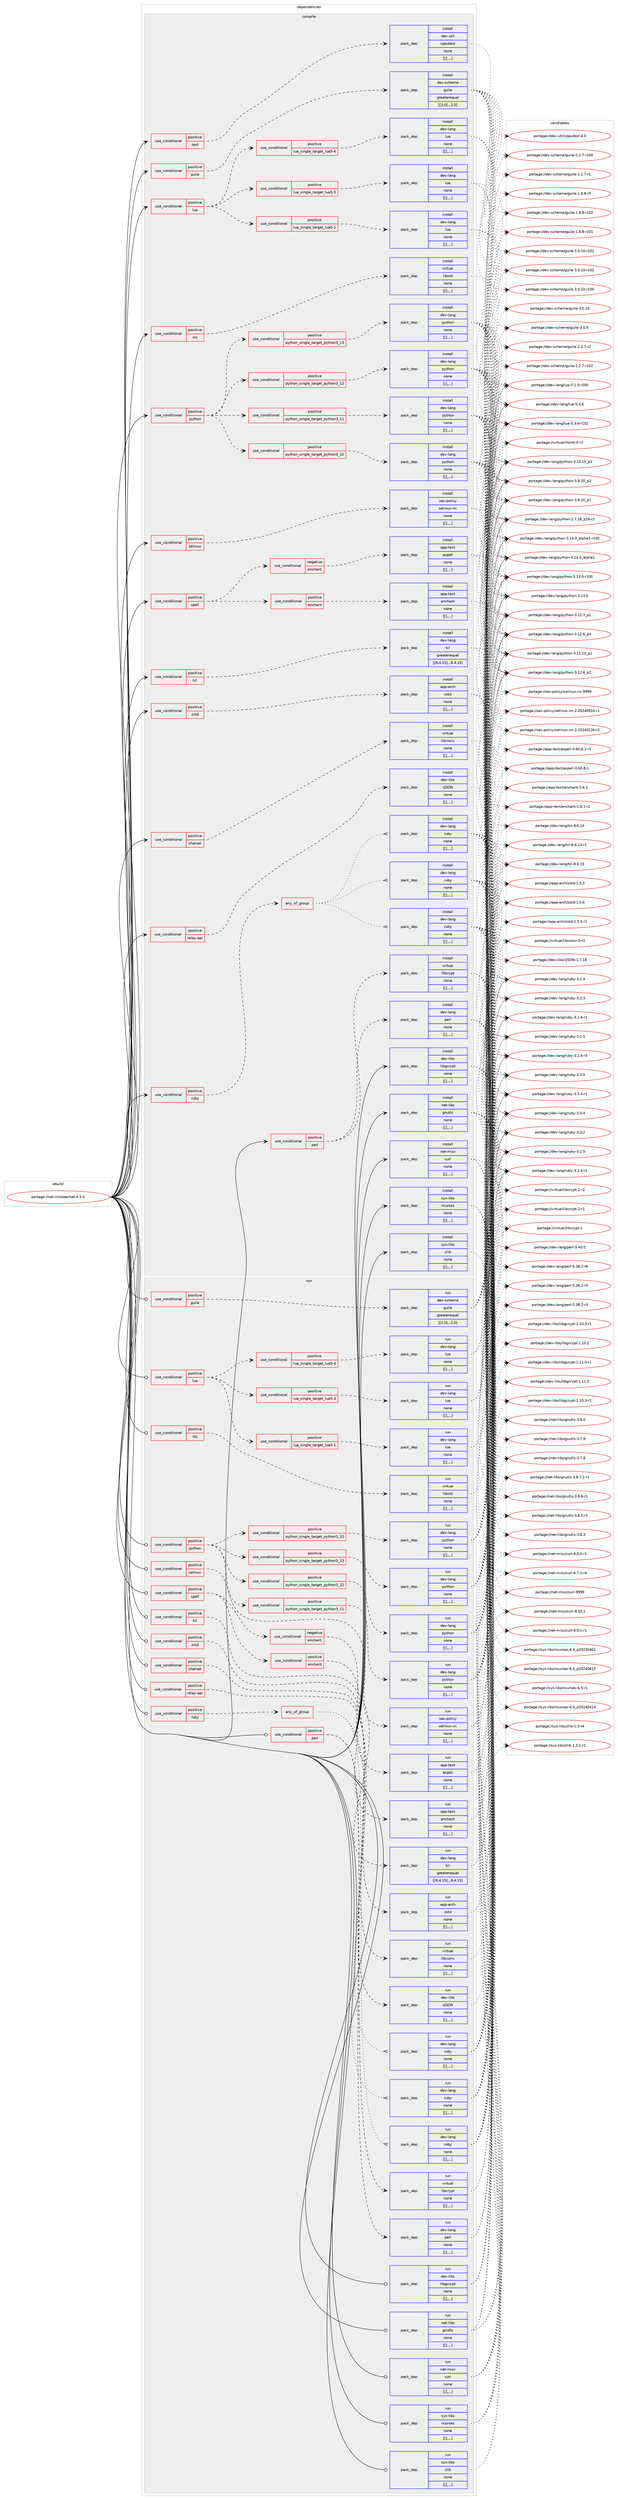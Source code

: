 digraph prolog {

# *************
# Graph options
# *************

newrank=true;
concentrate=true;
compound=true;
graph [rankdir=LR,fontname=Helvetica,fontsize=10,ranksep=1.5];#, ranksep=2.5, nodesep=0.2];
edge  [arrowhead=vee];
node  [fontname=Helvetica,fontsize=10];

# **********
# The ebuild
# **********

subgraph cluster_leftcol {
color=gray;
label=<<i>ebuild</i>>;
id [label="portage://net-irc/weechat-4.3.4", color=red, width=4, href="../net-irc/weechat-4.3.4.svg"];
}

# ****************
# The dependencies
# ****************

subgraph cluster_midcol {
color=gray;
label=<<i>dependencies</i>>;
subgraph cluster_compile {
fillcolor="#eeeeee";
style=filled;
label=<<i>compile</i>>;
subgraph cond99345 {
dependency379928 [label=<<TABLE BORDER="0" CELLBORDER="1" CELLSPACING="0" CELLPADDING="4"><TR><TD ROWSPAN="3" CELLPADDING="10">use_conditional</TD></TR><TR><TD>positive</TD></TR><TR><TD>charset</TD></TR></TABLE>>, shape=none, color=red];
subgraph pack277662 {
dependency379965 [label=<<TABLE BORDER="0" CELLBORDER="1" CELLSPACING="0" CELLPADDING="4" WIDTH="220"><TR><TD ROWSPAN="6" CELLPADDING="30">pack_dep</TD></TR><TR><TD WIDTH="110">install</TD></TR><TR><TD>virtual</TD></TR><TR><TD>libiconv</TD></TR><TR><TD>none</TD></TR><TR><TD>[[],,,,]</TD></TR></TABLE>>, shape=none, color=blue];
}
dependency379928:e -> dependency379965:w [weight=20,style="dashed",arrowhead="vee"];
}
id:e -> dependency379928:w [weight=20,style="solid",arrowhead="vee"];
subgraph cond99372 {
dependency380009 [label=<<TABLE BORDER="0" CELLBORDER="1" CELLSPACING="0" CELLPADDING="4"><TR><TD ROWSPAN="3" CELLPADDING="10">use_conditional</TD></TR><TR><TD>positive</TD></TR><TR><TD>guile</TD></TR></TABLE>>, shape=none, color=red];
subgraph pack277719 {
dependency380053 [label=<<TABLE BORDER="0" CELLBORDER="1" CELLSPACING="0" CELLPADDING="4" WIDTH="220"><TR><TD ROWSPAN="6" CELLPADDING="30">pack_dep</TD></TR><TR><TD WIDTH="110">install</TD></TR><TR><TD>dev-scheme</TD></TR><TR><TD>guile</TD></TR><TR><TD>greaterequal</TD></TR><TR><TD>[[2,0],,,2.0]</TD></TR></TABLE>>, shape=none, color=blue];
}
dependency380009:e -> dependency380053:w [weight=20,style="dashed",arrowhead="vee"];
}
id:e -> dependency380009:w [weight=20,style="solid",arrowhead="vee"];
subgraph cond99411 {
dependency380099 [label=<<TABLE BORDER="0" CELLBORDER="1" CELLSPACING="0" CELLPADDING="4"><TR><TD ROWSPAN="3" CELLPADDING="10">use_conditional</TD></TR><TR><TD>positive</TD></TR><TR><TD>lua</TD></TR></TABLE>>, shape=none, color=red];
subgraph cond99412 {
dependency380158 [label=<<TABLE BORDER="0" CELLBORDER="1" CELLSPACING="0" CELLPADDING="4"><TR><TD ROWSPAN="3" CELLPADDING="10">use_conditional</TD></TR><TR><TD>positive</TD></TR><TR><TD>lua_single_target_lua5-1</TD></TR></TABLE>>, shape=none, color=red];
subgraph pack277814 {
dependency380160 [label=<<TABLE BORDER="0" CELLBORDER="1" CELLSPACING="0" CELLPADDING="4" WIDTH="220"><TR><TD ROWSPAN="6" CELLPADDING="30">pack_dep</TD></TR><TR><TD WIDTH="110">install</TD></TR><TR><TD>dev-lang</TD></TR><TR><TD>lua</TD></TR><TR><TD>none</TD></TR><TR><TD>[[],,,,]</TD></TR></TABLE>>, shape=none, color=blue];
}
dependency380158:e -> dependency380160:w [weight=20,style="dashed",arrowhead="vee"];
}
dependency380099:e -> dependency380158:w [weight=20,style="dashed",arrowhead="vee"];
subgraph cond99430 {
dependency380184 [label=<<TABLE BORDER="0" CELLBORDER="1" CELLSPACING="0" CELLPADDING="4"><TR><TD ROWSPAN="3" CELLPADDING="10">use_conditional</TD></TR><TR><TD>positive</TD></TR><TR><TD>lua_single_target_lua5-3</TD></TR></TABLE>>, shape=none, color=red];
subgraph pack277835 {
dependency380206 [label=<<TABLE BORDER="0" CELLBORDER="1" CELLSPACING="0" CELLPADDING="4" WIDTH="220"><TR><TD ROWSPAN="6" CELLPADDING="30">pack_dep</TD></TR><TR><TD WIDTH="110">install</TD></TR><TR><TD>dev-lang</TD></TR><TR><TD>lua</TD></TR><TR><TD>none</TD></TR><TR><TD>[[],,,,]</TD></TR></TABLE>>, shape=none, color=blue];
}
dependency380184:e -> dependency380206:w [weight=20,style="dashed",arrowhead="vee"];
}
dependency380099:e -> dependency380184:w [weight=20,style="dashed",arrowhead="vee"];
subgraph cond99445 {
dependency380254 [label=<<TABLE BORDER="0" CELLBORDER="1" CELLSPACING="0" CELLPADDING="4"><TR><TD ROWSPAN="3" CELLPADDING="10">use_conditional</TD></TR><TR><TD>positive</TD></TR><TR><TD>lua_single_target_lua5-4</TD></TR></TABLE>>, shape=none, color=red];
subgraph pack277881 {
dependency380275 [label=<<TABLE BORDER="0" CELLBORDER="1" CELLSPACING="0" CELLPADDING="4" WIDTH="220"><TR><TD ROWSPAN="6" CELLPADDING="30">pack_dep</TD></TR><TR><TD WIDTH="110">install</TD></TR><TR><TD>dev-lang</TD></TR><TR><TD>lua</TD></TR><TR><TD>none</TD></TR><TR><TD>[[],,,,]</TD></TR></TABLE>>, shape=none, color=blue];
}
dependency380254:e -> dependency380275:w [weight=20,style="dashed",arrowhead="vee"];
}
dependency380099:e -> dependency380254:w [weight=20,style="dashed",arrowhead="vee"];
}
id:e -> dependency380099:w [weight=20,style="solid",arrowhead="vee"];
subgraph cond99465 {
dependency380282 [label=<<TABLE BORDER="0" CELLBORDER="1" CELLSPACING="0" CELLPADDING="4"><TR><TD ROWSPAN="3" CELLPADDING="10">use_conditional</TD></TR><TR><TD>positive</TD></TR><TR><TD>nls</TD></TR></TABLE>>, shape=none, color=red];
subgraph pack277973 {
dependency380408 [label=<<TABLE BORDER="0" CELLBORDER="1" CELLSPACING="0" CELLPADDING="4" WIDTH="220"><TR><TD ROWSPAN="6" CELLPADDING="30">pack_dep</TD></TR><TR><TD WIDTH="110">install</TD></TR><TR><TD>virtual</TD></TR><TR><TD>libintl</TD></TR><TR><TD>none</TD></TR><TR><TD>[[],,,,]</TD></TR></TABLE>>, shape=none, color=blue];
}
dependency380282:e -> dependency380408:w [weight=20,style="dashed",arrowhead="vee"];
}
id:e -> dependency380282:w [weight=20,style="solid",arrowhead="vee"];
subgraph cond99505 {
dependency380414 [label=<<TABLE BORDER="0" CELLBORDER="1" CELLSPACING="0" CELLPADDING="4"><TR><TD ROWSPAN="3" CELLPADDING="10">use_conditional</TD></TR><TR><TD>positive</TD></TR><TR><TD>perl</TD></TR></TABLE>>, shape=none, color=red];
subgraph pack277989 {
dependency380429 [label=<<TABLE BORDER="0" CELLBORDER="1" CELLSPACING="0" CELLPADDING="4" WIDTH="220"><TR><TD ROWSPAN="6" CELLPADDING="30">pack_dep</TD></TR><TR><TD WIDTH="110">install</TD></TR><TR><TD>dev-lang</TD></TR><TR><TD>perl</TD></TR><TR><TD>none</TD></TR><TR><TD>[[],,,,]</TD></TR></TABLE>>, shape=none, color=blue];
}
dependency380414:e -> dependency380429:w [weight=20,style="dashed",arrowhead="vee"];
subgraph pack278005 {
dependency380451 [label=<<TABLE BORDER="0" CELLBORDER="1" CELLSPACING="0" CELLPADDING="4" WIDTH="220"><TR><TD ROWSPAN="6" CELLPADDING="30">pack_dep</TD></TR><TR><TD WIDTH="110">install</TD></TR><TR><TD>virtual</TD></TR><TR><TD>libcrypt</TD></TR><TR><TD>none</TD></TR><TR><TD>[[],,,,]</TD></TR></TABLE>>, shape=none, color=blue];
}
dependency380414:e -> dependency380451:w [weight=20,style="dashed",arrowhead="vee"];
}
id:e -> dependency380414:w [weight=20,style="solid",arrowhead="vee"];
subgraph cond99523 {
dependency380469 [label=<<TABLE BORDER="0" CELLBORDER="1" CELLSPACING="0" CELLPADDING="4"><TR><TD ROWSPAN="3" CELLPADDING="10">use_conditional</TD></TR><TR><TD>positive</TD></TR><TR><TD>python</TD></TR></TABLE>>, shape=none, color=red];
subgraph cond99524 {
dependency380486 [label=<<TABLE BORDER="0" CELLBORDER="1" CELLSPACING="0" CELLPADDING="4"><TR><TD ROWSPAN="3" CELLPADDING="10">use_conditional</TD></TR><TR><TD>positive</TD></TR><TR><TD>python_single_target_python3_10</TD></TR></TABLE>>, shape=none, color=red];
subgraph pack278064 {
dependency380523 [label=<<TABLE BORDER="0" CELLBORDER="1" CELLSPACING="0" CELLPADDING="4" WIDTH="220"><TR><TD ROWSPAN="6" CELLPADDING="30">pack_dep</TD></TR><TR><TD WIDTH="110">install</TD></TR><TR><TD>dev-lang</TD></TR><TR><TD>python</TD></TR><TR><TD>none</TD></TR><TR><TD>[[],,,,]</TD></TR></TABLE>>, shape=none, color=blue];
}
dependency380486:e -> dependency380523:w [weight=20,style="dashed",arrowhead="vee"];
}
dependency380469:e -> dependency380486:w [weight=20,style="dashed",arrowhead="vee"];
subgraph cond99543 {
dependency380547 [label=<<TABLE BORDER="0" CELLBORDER="1" CELLSPACING="0" CELLPADDING="4"><TR><TD ROWSPAN="3" CELLPADDING="10">use_conditional</TD></TR><TR><TD>positive</TD></TR><TR><TD>python_single_target_python3_11</TD></TR></TABLE>>, shape=none, color=red];
subgraph pack278078 {
dependency380565 [label=<<TABLE BORDER="0" CELLBORDER="1" CELLSPACING="0" CELLPADDING="4" WIDTH="220"><TR><TD ROWSPAN="6" CELLPADDING="30">pack_dep</TD></TR><TR><TD WIDTH="110">install</TD></TR><TR><TD>dev-lang</TD></TR><TR><TD>python</TD></TR><TR><TD>none</TD></TR><TR><TD>[[],,,,]</TD></TR></TABLE>>, shape=none, color=blue];
}
dependency380547:e -> dependency380565:w [weight=20,style="dashed",arrowhead="vee"];
}
dependency380469:e -> dependency380547:w [weight=20,style="dashed",arrowhead="vee"];
subgraph cond99560 {
dependency380616 [label=<<TABLE BORDER="0" CELLBORDER="1" CELLSPACING="0" CELLPADDING="4"><TR><TD ROWSPAN="3" CELLPADDING="10">use_conditional</TD></TR><TR><TD>positive</TD></TR><TR><TD>python_single_target_python3_12</TD></TR></TABLE>>, shape=none, color=red];
subgraph pack278126 {
dependency380637 [label=<<TABLE BORDER="0" CELLBORDER="1" CELLSPACING="0" CELLPADDING="4" WIDTH="220"><TR><TD ROWSPAN="6" CELLPADDING="30">pack_dep</TD></TR><TR><TD WIDTH="110">install</TD></TR><TR><TD>dev-lang</TD></TR><TR><TD>python</TD></TR><TR><TD>none</TD></TR><TR><TD>[[],,,,]</TD></TR></TABLE>>, shape=none, color=blue];
}
dependency380616:e -> dependency380637:w [weight=20,style="dashed",arrowhead="vee"];
}
dependency380469:e -> dependency380616:w [weight=20,style="dashed",arrowhead="vee"];
subgraph cond99583 {
dependency380642 [label=<<TABLE BORDER="0" CELLBORDER="1" CELLSPACING="0" CELLPADDING="4"><TR><TD ROWSPAN="3" CELLPADDING="10">use_conditional</TD></TR><TR><TD>positive</TD></TR><TR><TD>python_single_target_python3_13</TD></TR></TABLE>>, shape=none, color=red];
subgraph pack278161 {
dependency380680 [label=<<TABLE BORDER="0" CELLBORDER="1" CELLSPACING="0" CELLPADDING="4" WIDTH="220"><TR><TD ROWSPAN="6" CELLPADDING="30">pack_dep</TD></TR><TR><TD WIDTH="110">install</TD></TR><TR><TD>dev-lang</TD></TR><TR><TD>python</TD></TR><TR><TD>none</TD></TR><TR><TD>[[],,,,]</TD></TR></TABLE>>, shape=none, color=blue];
}
dependency380642:e -> dependency380680:w [weight=20,style="dashed",arrowhead="vee"];
}
dependency380469:e -> dependency380642:w [weight=20,style="dashed",arrowhead="vee"];
}
id:e -> dependency380469:w [weight=20,style="solid",arrowhead="vee"];
subgraph cond99606 {
dependency380832 [label=<<TABLE BORDER="0" CELLBORDER="1" CELLSPACING="0" CELLPADDING="4"><TR><TD ROWSPAN="3" CELLPADDING="10">use_conditional</TD></TR><TR><TD>positive</TD></TR><TR><TD>relay-api</TD></TR></TABLE>>, shape=none, color=red];
subgraph pack278259 {
dependency380852 [label=<<TABLE BORDER="0" CELLBORDER="1" CELLSPACING="0" CELLPADDING="4" WIDTH="220"><TR><TD ROWSPAN="6" CELLPADDING="30">pack_dep</TD></TR><TR><TD WIDTH="110">install</TD></TR><TR><TD>dev-libs</TD></TR><TR><TD>cJSON</TD></TR><TR><TD>none</TD></TR><TR><TD>[[],,,,]</TD></TR></TABLE>>, shape=none, color=blue];
}
dependency380832:e -> dependency380852:w [weight=20,style="dashed",arrowhead="vee"];
}
id:e -> dependency380832:w [weight=20,style="solid",arrowhead="vee"];
subgraph cond99670 {
dependency380899 [label=<<TABLE BORDER="0" CELLBORDER="1" CELLSPACING="0" CELLPADDING="4"><TR><TD ROWSPAN="3" CELLPADDING="10">use_conditional</TD></TR><TR><TD>positive</TD></TR><TR><TD>ruby</TD></TR></TABLE>>, shape=none, color=red];
subgraph any2746 {
dependency380920 [label=<<TABLE BORDER="0" CELLBORDER="1" CELLSPACING="0" CELLPADDING="4"><TR><TD CELLPADDING="10">any_of_group</TD></TR></TABLE>>, shape=none, color=red];subgraph pack278316 {
dependency380941 [label=<<TABLE BORDER="0" CELLBORDER="1" CELLSPACING="0" CELLPADDING="4" WIDTH="220"><TR><TD ROWSPAN="6" CELLPADDING="30">pack_dep</TD></TR><TR><TD WIDTH="110">install</TD></TR><TR><TD>dev-lang</TD></TR><TR><TD>ruby</TD></TR><TR><TD>none</TD></TR><TR><TD>[[],,,,]</TD></TR></TABLE>>, shape=none, color=blue];
}
dependency380920:e -> dependency380941:w [weight=20,style="dotted",arrowhead="oinv"];
subgraph pack278332 {
dependency380963 [label=<<TABLE BORDER="0" CELLBORDER="1" CELLSPACING="0" CELLPADDING="4" WIDTH="220"><TR><TD ROWSPAN="6" CELLPADDING="30">pack_dep</TD></TR><TR><TD WIDTH="110">install</TD></TR><TR><TD>dev-lang</TD></TR><TR><TD>ruby</TD></TR><TR><TD>none</TD></TR><TR><TD>[[],,,,]</TD></TR></TABLE>>, shape=none, color=blue];
}
dependency380920:e -> dependency380963:w [weight=20,style="dotted",arrowhead="oinv"];
subgraph pack278374 {
dependency381042 [label=<<TABLE BORDER="0" CELLBORDER="1" CELLSPACING="0" CELLPADDING="4" WIDTH="220"><TR><TD ROWSPAN="6" CELLPADDING="30">pack_dep</TD></TR><TR><TD WIDTH="110">install</TD></TR><TR><TD>dev-lang</TD></TR><TR><TD>ruby</TD></TR><TR><TD>none</TD></TR><TR><TD>[[],,,,]</TD></TR></TABLE>>, shape=none, color=blue];
}
dependency380920:e -> dependency381042:w [weight=20,style="dotted",arrowhead="oinv"];
}
dependency380899:e -> dependency380920:w [weight=20,style="dashed",arrowhead="vee"];
}
id:e -> dependency380899:w [weight=20,style="solid",arrowhead="vee"];
subgraph cond99724 {
dependency381067 [label=<<TABLE BORDER="0" CELLBORDER="1" CELLSPACING="0" CELLPADDING="4"><TR><TD ROWSPAN="3" CELLPADDING="10">use_conditional</TD></TR><TR><TD>positive</TD></TR><TR><TD>selinux</TD></TR></TABLE>>, shape=none, color=red];
subgraph pack278443 {
dependency381184 [label=<<TABLE BORDER="0" CELLBORDER="1" CELLSPACING="0" CELLPADDING="4" WIDTH="220"><TR><TD ROWSPAN="6" CELLPADDING="30">pack_dep</TD></TR><TR><TD WIDTH="110">install</TD></TR><TR><TD>sec-policy</TD></TR><TR><TD>selinux-irc</TD></TR><TR><TD>none</TD></TR><TR><TD>[[],,,,]</TD></TR></TABLE>>, shape=none, color=blue];
}
dependency381067:e -> dependency381184:w [weight=20,style="dashed",arrowhead="vee"];
}
id:e -> dependency381067:w [weight=20,style="solid",arrowhead="vee"];
subgraph cond99775 {
dependency381224 [label=<<TABLE BORDER="0" CELLBORDER="1" CELLSPACING="0" CELLPADDING="4"><TR><TD ROWSPAN="3" CELLPADDING="10">use_conditional</TD></TR><TR><TD>positive</TD></TR><TR><TD>spell</TD></TR></TABLE>>, shape=none, color=red];
subgraph cond99779 {
dependency381228 [label=<<TABLE BORDER="0" CELLBORDER="1" CELLSPACING="0" CELLPADDING="4"><TR><TD ROWSPAN="3" CELLPADDING="10">use_conditional</TD></TR><TR><TD>positive</TD></TR><TR><TD>enchant</TD></TR></TABLE>>, shape=none, color=red];
subgraph pack278513 {
dependency381229 [label=<<TABLE BORDER="0" CELLBORDER="1" CELLSPACING="0" CELLPADDING="4" WIDTH="220"><TR><TD ROWSPAN="6" CELLPADDING="30">pack_dep</TD></TR><TR><TD WIDTH="110">install</TD></TR><TR><TD>app-text</TD></TR><TR><TD>enchant</TD></TR><TR><TD>none</TD></TR><TR><TD>[[],,,,]</TD></TR></TABLE>>, shape=none, color=blue];
}
dependency381228:e -> dependency381229:w [weight=20,style="dashed",arrowhead="vee"];
}
dependency381224:e -> dependency381228:w [weight=20,style="dashed",arrowhead="vee"];
subgraph cond99791 {
dependency381262 [label=<<TABLE BORDER="0" CELLBORDER="1" CELLSPACING="0" CELLPADDING="4"><TR><TD ROWSPAN="3" CELLPADDING="10">use_conditional</TD></TR><TR><TD>negative</TD></TR><TR><TD>enchant</TD></TR></TABLE>>, shape=none, color=red];
subgraph pack278555 {
dependency381307 [label=<<TABLE BORDER="0" CELLBORDER="1" CELLSPACING="0" CELLPADDING="4" WIDTH="220"><TR><TD ROWSPAN="6" CELLPADDING="30">pack_dep</TD></TR><TR><TD WIDTH="110">install</TD></TR><TR><TD>app-text</TD></TR><TR><TD>aspell</TD></TR><TR><TD>none</TD></TR><TR><TD>[[],,,,]</TD></TR></TABLE>>, shape=none, color=blue];
}
dependency381262:e -> dependency381307:w [weight=20,style="dashed",arrowhead="vee"];
}
dependency381224:e -> dependency381262:w [weight=20,style="dashed",arrowhead="vee"];
}
id:e -> dependency381224:w [weight=20,style="solid",arrowhead="vee"];
subgraph cond99822 {
dependency381366 [label=<<TABLE BORDER="0" CELLBORDER="1" CELLSPACING="0" CELLPADDING="4"><TR><TD ROWSPAN="3" CELLPADDING="10">use_conditional</TD></TR><TR><TD>positive</TD></TR><TR><TD>tcl</TD></TR></TABLE>>, shape=none, color=red];
subgraph pack278598 {
dependency381381 [label=<<TABLE BORDER="0" CELLBORDER="1" CELLSPACING="0" CELLPADDING="4" WIDTH="220"><TR><TD ROWSPAN="6" CELLPADDING="30">pack_dep</TD></TR><TR><TD WIDTH="110">install</TD></TR><TR><TD>dev-lang</TD></TR><TR><TD>tcl</TD></TR><TR><TD>greaterequal</TD></TR><TR><TD>[[8,4,15],,,8.4.15]</TD></TR></TABLE>>, shape=none, color=blue];
}
dependency381366:e -> dependency381381:w [weight=20,style="dashed",arrowhead="vee"];
}
id:e -> dependency381366:w [weight=20,style="solid",arrowhead="vee"];
subgraph cond99845 {
dependency381413 [label=<<TABLE BORDER="0" CELLBORDER="1" CELLSPACING="0" CELLPADDING="4"><TR><TD ROWSPAN="3" CELLPADDING="10">use_conditional</TD></TR><TR><TD>positive</TD></TR><TR><TD>test</TD></TR></TABLE>>, shape=none, color=red];
subgraph pack278631 {
dependency381434 [label=<<TABLE BORDER="0" CELLBORDER="1" CELLSPACING="0" CELLPADDING="4" WIDTH="220"><TR><TD ROWSPAN="6" CELLPADDING="30">pack_dep</TD></TR><TR><TD WIDTH="110">install</TD></TR><TR><TD>dev-util</TD></TR><TR><TD>cpputest</TD></TR><TR><TD>none</TD></TR><TR><TD>[[],,,,]</TD></TR></TABLE>>, shape=none, color=blue];
}
dependency381413:e -> dependency381434:w [weight=20,style="dashed",arrowhead="vee"];
}
id:e -> dependency381413:w [weight=20,style="solid",arrowhead="vee"];
subgraph cond99858 {
dependency381440 [label=<<TABLE BORDER="0" CELLBORDER="1" CELLSPACING="0" CELLPADDING="4"><TR><TD ROWSPAN="3" CELLPADDING="10">use_conditional</TD></TR><TR><TD>positive</TD></TR><TR><TD>zstd</TD></TR></TABLE>>, shape=none, color=red];
subgraph pack278649 {
dependency381443 [label=<<TABLE BORDER="0" CELLBORDER="1" CELLSPACING="0" CELLPADDING="4" WIDTH="220"><TR><TD ROWSPAN="6" CELLPADDING="30">pack_dep</TD></TR><TR><TD WIDTH="110">install</TD></TR><TR><TD>app-arch</TD></TR><TR><TD>zstd</TD></TR><TR><TD>none</TD></TR><TR><TD>[[],,,,]</TD></TR></TABLE>>, shape=none, color=blue];
}
dependency381440:e -> dependency381443:w [weight=20,style="dashed",arrowhead="vee"];
}
id:e -> dependency381440:w [weight=20,style="solid",arrowhead="vee"];
subgraph pack278660 {
dependency381534 [label=<<TABLE BORDER="0" CELLBORDER="1" CELLSPACING="0" CELLPADDING="4" WIDTH="220"><TR><TD ROWSPAN="6" CELLPADDING="30">pack_dep</TD></TR><TR><TD WIDTH="110">install</TD></TR><TR><TD>dev-libs</TD></TR><TR><TD>libgcrypt</TD></TR><TR><TD>none</TD></TR><TR><TD>[[],,,,]</TD></TR></TABLE>>, shape=none, color=blue];
}
id:e -> dependency381534:w [weight=20,style="solid",arrowhead="vee"];
subgraph pack278709 {
dependency381567 [label=<<TABLE BORDER="0" CELLBORDER="1" CELLSPACING="0" CELLPADDING="4" WIDTH="220"><TR><TD ROWSPAN="6" CELLPADDING="30">pack_dep</TD></TR><TR><TD WIDTH="110">install</TD></TR><TR><TD>net-libs</TD></TR><TR><TD>gnutls</TD></TR><TR><TD>none</TD></TR><TR><TD>[[],,,,]</TD></TR></TABLE>>, shape=none, color=blue];
}
id:e -> dependency381567:w [weight=20,style="solid",arrowhead="vee"];
subgraph pack278730 {
dependency381585 [label=<<TABLE BORDER="0" CELLBORDER="1" CELLSPACING="0" CELLPADDING="4" WIDTH="220"><TR><TD ROWSPAN="6" CELLPADDING="30">pack_dep</TD></TR><TR><TD WIDTH="110">install</TD></TR><TR><TD>net-misc</TD></TR><TR><TD>curl</TD></TR><TR><TD>none</TD></TR><TR><TD>[[],,,,]</TD></TR></TABLE>>, shape=none, color=blue];
}
id:e -> dependency381585:w [weight=20,style="solid",arrowhead="vee"];
subgraph pack278742 {
dependency381727 [label=<<TABLE BORDER="0" CELLBORDER="1" CELLSPACING="0" CELLPADDING="4" WIDTH="220"><TR><TD ROWSPAN="6" CELLPADDING="30">pack_dep</TD></TR><TR><TD WIDTH="110">install</TD></TR><TR><TD>sys-libs</TD></TR><TR><TD>ncurses</TD></TR><TR><TD>none</TD></TR><TR><TD>[[],,,,]</TD></TR></TABLE>>, shape=none, color=blue];
}
id:e -> dependency381727:w [weight=20,style="solid",arrowhead="vee"];
subgraph pack278879 {
dependency381788 [label=<<TABLE BORDER="0" CELLBORDER="1" CELLSPACING="0" CELLPADDING="4" WIDTH="220"><TR><TD ROWSPAN="6" CELLPADDING="30">pack_dep</TD></TR><TR><TD WIDTH="110">install</TD></TR><TR><TD>sys-libs</TD></TR><TR><TD>zlib</TD></TR><TR><TD>none</TD></TR><TR><TD>[[],,,,]</TD></TR></TABLE>>, shape=none, color=blue];
}
id:e -> dependency381788:w [weight=20,style="solid",arrowhead="vee"];
}
subgraph cluster_compileandrun {
fillcolor="#eeeeee";
style=filled;
label=<<i>compile and run</i>>;
}
subgraph cluster_run {
fillcolor="#eeeeee";
style=filled;
label=<<i>run</i>>;
subgraph cond99986 {
dependency381809 [label=<<TABLE BORDER="0" CELLBORDER="1" CELLSPACING="0" CELLPADDING="4"><TR><TD ROWSPAN="3" CELLPADDING="10">use_conditional</TD></TR><TR><TD>positive</TD></TR><TR><TD>charset</TD></TR></TABLE>>, shape=none, color=red];
subgraph pack278889 {
dependency381845 [label=<<TABLE BORDER="0" CELLBORDER="1" CELLSPACING="0" CELLPADDING="4" WIDTH="220"><TR><TD ROWSPAN="6" CELLPADDING="30">pack_dep</TD></TR><TR><TD WIDTH="110">run</TD></TR><TR><TD>virtual</TD></TR><TR><TD>libiconv</TD></TR><TR><TD>none</TD></TR><TR><TD>[[],,,,]</TD></TR></TABLE>>, shape=none, color=blue];
}
dependency381809:e -> dependency381845:w [weight=20,style="dashed",arrowhead="vee"];
}
id:e -> dependency381809:w [weight=20,style="solid",arrowhead="odot"];
subgraph cond99999 {
dependency381860 [label=<<TABLE BORDER="0" CELLBORDER="1" CELLSPACING="0" CELLPADDING="4"><TR><TD ROWSPAN="3" CELLPADDING="10">use_conditional</TD></TR><TR><TD>positive</TD></TR><TR><TD>guile</TD></TR></TABLE>>, shape=none, color=red];
subgraph pack278927 {
dependency381862 [label=<<TABLE BORDER="0" CELLBORDER="1" CELLSPACING="0" CELLPADDING="4" WIDTH="220"><TR><TD ROWSPAN="6" CELLPADDING="30">pack_dep</TD></TR><TR><TD WIDTH="110">run</TD></TR><TR><TD>dev-scheme</TD></TR><TR><TD>guile</TD></TR><TR><TD>greaterequal</TD></TR><TR><TD>[[2,0],,,2.0]</TD></TR></TABLE>>, shape=none, color=blue];
}
dependency381860:e -> dependency381862:w [weight=20,style="dashed",arrowhead="vee"];
}
id:e -> dependency381860:w [weight=20,style="solid",arrowhead="odot"];
subgraph cond100007 {
dependency381868 [label=<<TABLE BORDER="0" CELLBORDER="1" CELLSPACING="0" CELLPADDING="4"><TR><TD ROWSPAN="3" CELLPADDING="10">use_conditional</TD></TR><TR><TD>positive</TD></TR><TR><TD>lua</TD></TR></TABLE>>, shape=none, color=red];
subgraph cond100008 {
dependency381921 [label=<<TABLE BORDER="0" CELLBORDER="1" CELLSPACING="0" CELLPADDING="4"><TR><TD ROWSPAN="3" CELLPADDING="10">use_conditional</TD></TR><TR><TD>positive</TD></TR><TR><TD>lua_single_target_lua5-1</TD></TR></TABLE>>, shape=none, color=red];
subgraph pack278958 {
dependency381922 [label=<<TABLE BORDER="0" CELLBORDER="1" CELLSPACING="0" CELLPADDING="4" WIDTH="220"><TR><TD ROWSPAN="6" CELLPADDING="30">pack_dep</TD></TR><TR><TD WIDTH="110">run</TD></TR><TR><TD>dev-lang</TD></TR><TR><TD>lua</TD></TR><TR><TD>none</TD></TR><TR><TD>[[],,,,]</TD></TR></TABLE>>, shape=none, color=blue];
}
dependency381921:e -> dependency381922:w [weight=20,style="dashed",arrowhead="vee"];
}
dependency381868:e -> dependency381921:w [weight=20,style="dashed",arrowhead="vee"];
subgraph cond100038 {
dependency381951 [label=<<TABLE BORDER="0" CELLBORDER="1" CELLSPACING="0" CELLPADDING="4"><TR><TD ROWSPAN="3" CELLPADDING="10">use_conditional</TD></TR><TR><TD>positive</TD></TR><TR><TD>lua_single_target_lua5-3</TD></TR></TABLE>>, shape=none, color=red];
subgraph pack278981 {
dependency381970 [label=<<TABLE BORDER="0" CELLBORDER="1" CELLSPACING="0" CELLPADDING="4" WIDTH="220"><TR><TD ROWSPAN="6" CELLPADDING="30">pack_dep</TD></TR><TR><TD WIDTH="110">run</TD></TR><TR><TD>dev-lang</TD></TR><TR><TD>lua</TD></TR><TR><TD>none</TD></TR><TR><TD>[[],,,,]</TD></TR></TABLE>>, shape=none, color=blue];
}
dependency381951:e -> dependency381970:w [weight=20,style="dashed",arrowhead="vee"];
}
dependency381868:e -> dependency381951:w [weight=20,style="dashed",arrowhead="vee"];
subgraph cond100047 {
dependency381984 [label=<<TABLE BORDER="0" CELLBORDER="1" CELLSPACING="0" CELLPADDING="4"><TR><TD ROWSPAN="3" CELLPADDING="10">use_conditional</TD></TR><TR><TD>positive</TD></TR><TR><TD>lua_single_target_lua5-4</TD></TR></TABLE>>, shape=none, color=red];
subgraph pack279012 {
dependency381997 [label=<<TABLE BORDER="0" CELLBORDER="1" CELLSPACING="0" CELLPADDING="4" WIDTH="220"><TR><TD ROWSPAN="6" CELLPADDING="30">pack_dep</TD></TR><TR><TD WIDTH="110">run</TD></TR><TR><TD>dev-lang</TD></TR><TR><TD>lua</TD></TR><TR><TD>none</TD></TR><TR><TD>[[],,,,]</TD></TR></TABLE>>, shape=none, color=blue];
}
dependency381984:e -> dependency381997:w [weight=20,style="dashed",arrowhead="vee"];
}
dependency381868:e -> dependency381984:w [weight=20,style="dashed",arrowhead="vee"];
}
id:e -> dependency381868:w [weight=20,style="solid",arrowhead="odot"];
subgraph cond100052 {
dependency382006 [label=<<TABLE BORDER="0" CELLBORDER="1" CELLSPACING="0" CELLPADDING="4"><TR><TD ROWSPAN="3" CELLPADDING="10">use_conditional</TD></TR><TR><TD>positive</TD></TR><TR><TD>nls</TD></TR></TABLE>>, shape=none, color=red];
subgraph pack279019 {
dependency382036 [label=<<TABLE BORDER="0" CELLBORDER="1" CELLSPACING="0" CELLPADDING="4" WIDTH="220"><TR><TD ROWSPAN="6" CELLPADDING="30">pack_dep</TD></TR><TR><TD WIDTH="110">run</TD></TR><TR><TD>virtual</TD></TR><TR><TD>libintl</TD></TR><TR><TD>none</TD></TR><TR><TD>[[],,,,]</TD></TR></TABLE>>, shape=none, color=blue];
}
dependency382006:e -> dependency382036:w [weight=20,style="dashed",arrowhead="vee"];
}
id:e -> dependency382006:w [weight=20,style="solid",arrowhead="odot"];
subgraph cond100072 {
dependency382054 [label=<<TABLE BORDER="0" CELLBORDER="1" CELLSPACING="0" CELLPADDING="4"><TR><TD ROWSPAN="3" CELLPADDING="10">use_conditional</TD></TR><TR><TD>positive</TD></TR><TR><TD>perl</TD></TR></TABLE>>, shape=none, color=red];
subgraph pack279046 {
dependency382082 [label=<<TABLE BORDER="0" CELLBORDER="1" CELLSPACING="0" CELLPADDING="4" WIDTH="220"><TR><TD ROWSPAN="6" CELLPADDING="30">pack_dep</TD></TR><TR><TD WIDTH="110">run</TD></TR><TR><TD>dev-lang</TD></TR><TR><TD>perl</TD></TR><TR><TD>none</TD></TR><TR><TD>[[],,,,]</TD></TR></TABLE>>, shape=none, color=blue];
}
dependency382054:e -> dependency382082:w [weight=20,style="dashed",arrowhead="vee"];
subgraph pack279075 {
dependency382110 [label=<<TABLE BORDER="0" CELLBORDER="1" CELLSPACING="0" CELLPADDING="4" WIDTH="220"><TR><TD ROWSPAN="6" CELLPADDING="30">pack_dep</TD></TR><TR><TD WIDTH="110">run</TD></TR><TR><TD>virtual</TD></TR><TR><TD>libcrypt</TD></TR><TR><TD>none</TD></TR><TR><TD>[[],,,,]</TD></TR></TABLE>>, shape=none, color=blue];
}
dependency382054:e -> dependency382110:w [weight=20,style="dashed",arrowhead="vee"];
}
id:e -> dependency382054:w [weight=20,style="solid",arrowhead="odot"];
subgraph cond100095 {
dependency382141 [label=<<TABLE BORDER="0" CELLBORDER="1" CELLSPACING="0" CELLPADDING="4"><TR><TD ROWSPAN="3" CELLPADDING="10">use_conditional</TD></TR><TR><TD>positive</TD></TR><TR><TD>python</TD></TR></TABLE>>, shape=none, color=red];
subgraph cond100103 {
dependency382156 [label=<<TABLE BORDER="0" CELLBORDER="1" CELLSPACING="0" CELLPADDING="4"><TR><TD ROWSPAN="3" CELLPADDING="10">use_conditional</TD></TR><TR><TD>positive</TD></TR><TR><TD>python_single_target_python3_10</TD></TR></TABLE>>, shape=none, color=red];
subgraph pack279130 {
dependency382171 [label=<<TABLE BORDER="0" CELLBORDER="1" CELLSPACING="0" CELLPADDING="4" WIDTH="220"><TR><TD ROWSPAN="6" CELLPADDING="30">pack_dep</TD></TR><TR><TD WIDTH="110">run</TD></TR><TR><TD>dev-lang</TD></TR><TR><TD>python</TD></TR><TR><TD>none</TD></TR><TR><TD>[[],,,,]</TD></TR></TABLE>>, shape=none, color=blue];
}
dependency382156:e -> dependency382171:w [weight=20,style="dashed",arrowhead="vee"];
}
dependency382141:e -> dependency382156:w [weight=20,style="dashed",arrowhead="vee"];
subgraph cond100125 {
dependency382225 [label=<<TABLE BORDER="0" CELLBORDER="1" CELLSPACING="0" CELLPADDING="4"><TR><TD ROWSPAN="3" CELLPADDING="10">use_conditional</TD></TR><TR><TD>positive</TD></TR><TR><TD>python_single_target_python3_11</TD></TR></TABLE>>, shape=none, color=red];
subgraph pack279166 {
dependency382227 [label=<<TABLE BORDER="0" CELLBORDER="1" CELLSPACING="0" CELLPADDING="4" WIDTH="220"><TR><TD ROWSPAN="6" CELLPADDING="30">pack_dep</TD></TR><TR><TD WIDTH="110">run</TD></TR><TR><TD>dev-lang</TD></TR><TR><TD>python</TD></TR><TR><TD>none</TD></TR><TR><TD>[[],,,,]</TD></TR></TABLE>>, shape=none, color=blue];
}
dependency382225:e -> dependency382227:w [weight=20,style="dashed",arrowhead="vee"];
}
dependency382141:e -> dependency382225:w [weight=20,style="dashed",arrowhead="vee"];
subgraph cond100128 {
dependency382246 [label=<<TABLE BORDER="0" CELLBORDER="1" CELLSPACING="0" CELLPADDING="4"><TR><TD ROWSPAN="3" CELLPADDING="10">use_conditional</TD></TR><TR><TD>positive</TD></TR><TR><TD>python_single_target_python3_12</TD></TR></TABLE>>, shape=none, color=red];
subgraph pack279196 {
dependency382308 [label=<<TABLE BORDER="0" CELLBORDER="1" CELLSPACING="0" CELLPADDING="4" WIDTH="220"><TR><TD ROWSPAN="6" CELLPADDING="30">pack_dep</TD></TR><TR><TD WIDTH="110">run</TD></TR><TR><TD>dev-lang</TD></TR><TR><TD>python</TD></TR><TR><TD>none</TD></TR><TR><TD>[[],,,,]</TD></TR></TABLE>>, shape=none, color=blue];
}
dependency382246:e -> dependency382308:w [weight=20,style="dashed",arrowhead="vee"];
}
dependency382141:e -> dependency382246:w [weight=20,style="dashed",arrowhead="vee"];
subgraph cond100162 {
dependency382406 [label=<<TABLE BORDER="0" CELLBORDER="1" CELLSPACING="0" CELLPADDING="4"><TR><TD ROWSPAN="3" CELLPADDING="10">use_conditional</TD></TR><TR><TD>positive</TD></TR><TR><TD>python_single_target_python3_13</TD></TR></TABLE>>, shape=none, color=red];
subgraph pack279318 {
dependency382437 [label=<<TABLE BORDER="0" CELLBORDER="1" CELLSPACING="0" CELLPADDING="4" WIDTH="220"><TR><TD ROWSPAN="6" CELLPADDING="30">pack_dep</TD></TR><TR><TD WIDTH="110">run</TD></TR><TR><TD>dev-lang</TD></TR><TR><TD>python</TD></TR><TR><TD>none</TD></TR><TR><TD>[[],,,,]</TD></TR></TABLE>>, shape=none, color=blue];
}
dependency382406:e -> dependency382437:w [weight=20,style="dashed",arrowhead="vee"];
}
dependency382141:e -> dependency382406:w [weight=20,style="dashed",arrowhead="vee"];
}
id:e -> dependency382141:w [weight=20,style="solid",arrowhead="odot"];
subgraph cond100183 {
dependency382445 [label=<<TABLE BORDER="0" CELLBORDER="1" CELLSPACING="0" CELLPADDING="4"><TR><TD ROWSPAN="3" CELLPADDING="10">use_conditional</TD></TR><TR><TD>positive</TD></TR><TR><TD>relay-api</TD></TR></TABLE>>, shape=none, color=red];
subgraph pack279324 {
dependency382448 [label=<<TABLE BORDER="0" CELLBORDER="1" CELLSPACING="0" CELLPADDING="4" WIDTH="220"><TR><TD ROWSPAN="6" CELLPADDING="30">pack_dep</TD></TR><TR><TD WIDTH="110">run</TD></TR><TR><TD>dev-libs</TD></TR><TR><TD>cJSON</TD></TR><TR><TD>none</TD></TR><TR><TD>[[],,,,]</TD></TR></TABLE>>, shape=none, color=blue];
}
dependency382445:e -> dependency382448:w [weight=20,style="dashed",arrowhead="vee"];
}
id:e -> dependency382445:w [weight=20,style="solid",arrowhead="odot"];
subgraph cond100188 {
dependency382502 [label=<<TABLE BORDER="0" CELLBORDER="1" CELLSPACING="0" CELLPADDING="4"><TR><TD ROWSPAN="3" CELLPADDING="10">use_conditional</TD></TR><TR><TD>positive</TD></TR><TR><TD>ruby</TD></TR></TABLE>>, shape=none, color=red];
subgraph any2757 {
dependency382504 [label=<<TABLE BORDER="0" CELLBORDER="1" CELLSPACING="0" CELLPADDING="4"><TR><TD CELLPADDING="10">any_of_group</TD></TR></TABLE>>, shape=none, color=red];subgraph pack279370 {
dependency382520 [label=<<TABLE BORDER="0" CELLBORDER="1" CELLSPACING="0" CELLPADDING="4" WIDTH="220"><TR><TD ROWSPAN="6" CELLPADDING="30">pack_dep</TD></TR><TR><TD WIDTH="110">run</TD></TR><TR><TD>dev-lang</TD></TR><TR><TD>ruby</TD></TR><TR><TD>none</TD></TR><TR><TD>[[],,,,]</TD></TR></TABLE>>, shape=none, color=blue];
}
dependency382504:e -> dependency382520:w [weight=20,style="dotted",arrowhead="oinv"];
subgraph pack279422 {
dependency382609 [label=<<TABLE BORDER="0" CELLBORDER="1" CELLSPACING="0" CELLPADDING="4" WIDTH="220"><TR><TD ROWSPAN="6" CELLPADDING="30">pack_dep</TD></TR><TR><TD WIDTH="110">run</TD></TR><TR><TD>dev-lang</TD></TR><TR><TD>ruby</TD></TR><TR><TD>none</TD></TR><TR><TD>[[],,,,]</TD></TR></TABLE>>, shape=none, color=blue];
}
dependency382504:e -> dependency382609:w [weight=20,style="dotted",arrowhead="oinv"];
subgraph pack279450 {
dependency382628 [label=<<TABLE BORDER="0" CELLBORDER="1" CELLSPACING="0" CELLPADDING="4" WIDTH="220"><TR><TD ROWSPAN="6" CELLPADDING="30">pack_dep</TD></TR><TR><TD WIDTH="110">run</TD></TR><TR><TD>dev-lang</TD></TR><TR><TD>ruby</TD></TR><TR><TD>none</TD></TR><TR><TD>[[],,,,]</TD></TR></TABLE>>, shape=none, color=blue];
}
dependency382504:e -> dependency382628:w [weight=20,style="dotted",arrowhead="oinv"];
}
dependency382502:e -> dependency382504:w [weight=20,style="dashed",arrowhead="vee"];
}
id:e -> dependency382502:w [weight=20,style="solid",arrowhead="odot"];
subgraph cond100244 {
dependency382648 [label=<<TABLE BORDER="0" CELLBORDER="1" CELLSPACING="0" CELLPADDING="4"><TR><TD ROWSPAN="3" CELLPADDING="10">use_conditional</TD></TR><TR><TD>positive</TD></TR><TR><TD>selinux</TD></TR></TABLE>>, shape=none, color=red];
subgraph pack279475 {
dependency382666 [label=<<TABLE BORDER="0" CELLBORDER="1" CELLSPACING="0" CELLPADDING="4" WIDTH="220"><TR><TD ROWSPAN="6" CELLPADDING="30">pack_dep</TD></TR><TR><TD WIDTH="110">run</TD></TR><TR><TD>sec-policy</TD></TR><TR><TD>selinux-irc</TD></TR><TR><TD>none</TD></TR><TR><TD>[[],,,,]</TD></TR></TABLE>>, shape=none, color=blue];
}
dependency382648:e -> dependency382666:w [weight=20,style="dashed",arrowhead="vee"];
}
id:e -> dependency382648:w [weight=20,style="solid",arrowhead="odot"];
subgraph cond100255 {
dependency382672 [label=<<TABLE BORDER="0" CELLBORDER="1" CELLSPACING="0" CELLPADDING="4"><TR><TD ROWSPAN="3" CELLPADDING="10">use_conditional</TD></TR><TR><TD>positive</TD></TR><TR><TD>spell</TD></TR></TABLE>>, shape=none, color=red];
subgraph cond100257 {
dependency382675 [label=<<TABLE BORDER="0" CELLBORDER="1" CELLSPACING="0" CELLPADDING="4"><TR><TD ROWSPAN="3" CELLPADDING="10">use_conditional</TD></TR><TR><TD>positive</TD></TR><TR><TD>enchant</TD></TR></TABLE>>, shape=none, color=red];
subgraph pack279488 {
dependency382708 [label=<<TABLE BORDER="0" CELLBORDER="1" CELLSPACING="0" CELLPADDING="4" WIDTH="220"><TR><TD ROWSPAN="6" CELLPADDING="30">pack_dep</TD></TR><TR><TD WIDTH="110">run</TD></TR><TR><TD>app-text</TD></TR><TR><TD>enchant</TD></TR><TR><TD>none</TD></TR><TR><TD>[[],,,,]</TD></TR></TABLE>>, shape=none, color=blue];
}
dependency382675:e -> dependency382708:w [weight=20,style="dashed",arrowhead="vee"];
}
dependency382672:e -> dependency382675:w [weight=20,style="dashed",arrowhead="vee"];
subgraph cond100273 {
dependency382753 [label=<<TABLE BORDER="0" CELLBORDER="1" CELLSPACING="0" CELLPADDING="4"><TR><TD ROWSPAN="3" CELLPADDING="10">use_conditional</TD></TR><TR><TD>negative</TD></TR><TR><TD>enchant</TD></TR></TABLE>>, shape=none, color=red];
subgraph pack279536 {
dependency382771 [label=<<TABLE BORDER="0" CELLBORDER="1" CELLSPACING="0" CELLPADDING="4" WIDTH="220"><TR><TD ROWSPAN="6" CELLPADDING="30">pack_dep</TD></TR><TR><TD WIDTH="110">run</TD></TR><TR><TD>app-text</TD></TR><TR><TD>aspell</TD></TR><TR><TD>none</TD></TR><TR><TD>[[],,,,]</TD></TR></TABLE>>, shape=none, color=blue];
}
dependency382753:e -> dependency382771:w [weight=20,style="dashed",arrowhead="vee"];
}
dependency382672:e -> dependency382753:w [weight=20,style="dashed",arrowhead="vee"];
}
id:e -> dependency382672:w [weight=20,style="solid",arrowhead="odot"];
subgraph cond100282 {
dependency382777 [label=<<TABLE BORDER="0" CELLBORDER="1" CELLSPACING="0" CELLPADDING="4"><TR><TD ROWSPAN="3" CELLPADDING="10">use_conditional</TD></TR><TR><TD>positive</TD></TR><TR><TD>tcl</TD></TR></TABLE>>, shape=none, color=red];
subgraph pack279548 {
dependency382813 [label=<<TABLE BORDER="0" CELLBORDER="1" CELLSPACING="0" CELLPADDING="4" WIDTH="220"><TR><TD ROWSPAN="6" CELLPADDING="30">pack_dep</TD></TR><TR><TD WIDTH="110">run</TD></TR><TR><TD>dev-lang</TD></TR><TR><TD>tcl</TD></TR><TR><TD>greaterequal</TD></TR><TR><TD>[[8,4,15],,,8.4.15]</TD></TR></TABLE>>, shape=none, color=blue];
}
dependency382777:e -> dependency382813:w [weight=20,style="dashed",arrowhead="vee"];
}
id:e -> dependency382777:w [weight=20,style="solid",arrowhead="odot"];
subgraph cond100297 {
dependency382870 [label=<<TABLE BORDER="0" CELLBORDER="1" CELLSPACING="0" CELLPADDING="4"><TR><TD ROWSPAN="3" CELLPADDING="10">use_conditional</TD></TR><TR><TD>positive</TD></TR><TR><TD>zstd</TD></TR></TABLE>>, shape=none, color=red];
subgraph pack279629 {
dependency382902 [label=<<TABLE BORDER="0" CELLBORDER="1" CELLSPACING="0" CELLPADDING="4" WIDTH="220"><TR><TD ROWSPAN="6" CELLPADDING="30">pack_dep</TD></TR><TR><TD WIDTH="110">run</TD></TR><TR><TD>app-arch</TD></TR><TR><TD>zstd</TD></TR><TR><TD>none</TD></TR><TR><TD>[[],,,,]</TD></TR></TABLE>>, shape=none, color=blue];
}
dependency382870:e -> dependency382902:w [weight=20,style="dashed",arrowhead="vee"];
}
id:e -> dependency382870:w [weight=20,style="solid",arrowhead="odot"];
subgraph pack279644 {
dependency382907 [label=<<TABLE BORDER="0" CELLBORDER="1" CELLSPACING="0" CELLPADDING="4" WIDTH="220"><TR><TD ROWSPAN="6" CELLPADDING="30">pack_dep</TD></TR><TR><TD WIDTH="110">run</TD></TR><TR><TD>dev-libs</TD></TR><TR><TD>libgcrypt</TD></TR><TR><TD>none</TD></TR><TR><TD>[[],,,,]</TD></TR></TABLE>>, shape=none, color=blue];
}
id:e -> dependency382907:w [weight=20,style="solid",arrowhead="odot"];
subgraph pack279650 {
dependency382923 [label=<<TABLE BORDER="0" CELLBORDER="1" CELLSPACING="0" CELLPADDING="4" WIDTH="220"><TR><TD ROWSPAN="6" CELLPADDING="30">pack_dep</TD></TR><TR><TD WIDTH="110">run</TD></TR><TR><TD>net-libs</TD></TR><TR><TD>gnutls</TD></TR><TR><TD>none</TD></TR><TR><TD>[[],,,,]</TD></TR></TABLE>>, shape=none, color=blue];
}
id:e -> dependency382923:w [weight=20,style="solid",arrowhead="odot"];
subgraph pack279653 {
dependency382926 [label=<<TABLE BORDER="0" CELLBORDER="1" CELLSPACING="0" CELLPADDING="4" WIDTH="220"><TR><TD ROWSPAN="6" CELLPADDING="30">pack_dep</TD></TR><TR><TD WIDTH="110">run</TD></TR><TR><TD>net-misc</TD></TR><TR><TD>curl</TD></TR><TR><TD>none</TD></TR><TR><TD>[[],,,,]</TD></TR></TABLE>>, shape=none, color=blue];
}
id:e -> dependency382926:w [weight=20,style="solid",arrowhead="odot"];
subgraph pack279656 {
dependency382931 [label=<<TABLE BORDER="0" CELLBORDER="1" CELLSPACING="0" CELLPADDING="4" WIDTH="220"><TR><TD ROWSPAN="6" CELLPADDING="30">pack_dep</TD></TR><TR><TD WIDTH="110">run</TD></TR><TR><TD>sys-libs</TD></TR><TR><TD>ncurses</TD></TR><TR><TD>none</TD></TR><TR><TD>[[],,,,]</TD></TR></TABLE>>, shape=none, color=blue];
}
id:e -> dependency382931:w [weight=20,style="solid",arrowhead="odot"];
subgraph pack279659 {
dependency382935 [label=<<TABLE BORDER="0" CELLBORDER="1" CELLSPACING="0" CELLPADDING="4" WIDTH="220"><TR><TD ROWSPAN="6" CELLPADDING="30">pack_dep</TD></TR><TR><TD WIDTH="110">run</TD></TR><TR><TD>sys-libs</TD></TR><TR><TD>zlib</TD></TR><TR><TD>none</TD></TR><TR><TD>[[],,,,]</TD></TR></TABLE>>, shape=none, color=blue];
}
id:e -> dependency382935:w [weight=20,style="solid",arrowhead="odot"];
}
}

# **************
# The candidates
# **************

subgraph cluster_choices {
rank=same;
color=gray;
label=<<i>candidates</i>>;

subgraph choice278573 {
color=black;
nodesep=1;
choice1181051141161179710847108105981059911111011845484511450 [label="portage://virtual/libiconv-0-r2", color=red, width=4,href="../virtual/libiconv-0-r2.svg"];
dependency379965:e -> choice1181051141161179710847108105981059911111011845484511450:w [style=dotted,weight="100"];
}
subgraph choice278597 {
color=black;
nodesep=1;
choice1001011184511599104101109101471031171051081014551464846494845114494850 [label="portage://dev-scheme/guile-3.0.10-r102", color=red, width=4,href="../dev-scheme/guile-3.0.10-r102.svg"];
choice1001011184511599104101109101471031171051081014551464846494845114494849 [label="portage://dev-scheme/guile-3.0.10-r101", color=red, width=4,href="../dev-scheme/guile-3.0.10-r101.svg"];
choice1001011184511599104101109101471031171051081014551464846494845114494848 [label="portage://dev-scheme/guile-3.0.10-r100", color=red, width=4,href="../dev-scheme/guile-3.0.10-r100.svg"];
choice10010111845115991041011091014710311710510810145514648464948 [label="portage://dev-scheme/guile-3.0.10", color=red, width=4,href="../dev-scheme/guile-3.0.10.svg"];
choice100101118451159910410110910147103117105108101455146484657 [label="portage://dev-scheme/guile-3.0.9", color=red, width=4,href="../dev-scheme/guile-3.0.9.svg"];
choice1001011184511599104101109101471031171051081014550465046554511450 [label="portage://dev-scheme/guile-2.2.7-r2", color=red, width=4,href="../dev-scheme/guile-2.2.7-r2.svg"];
choice10010111845115991041011091014710311710510810145504650465545114494850 [label="portage://dev-scheme/guile-2.2.7-r102", color=red, width=4,href="../dev-scheme/guile-2.2.7-r102.svg"];
choice10010111845115991041011091014710311710510810145504650465545114494848 [label="portage://dev-scheme/guile-2.2.7-r100", color=red, width=4,href="../dev-scheme/guile-2.2.7-r100.svg"];
choice1001011184511599104101109101471031171051081014550465046554511449 [label="portage://dev-scheme/guile-2.2.7-r1", color=red, width=4,href="../dev-scheme/guile-2.2.7-r1.svg"];
choice1001011184511599104101109101471031171051081014549465646564511453 [label="portage://dev-scheme/guile-1.8.8-r5", color=red, width=4,href="../dev-scheme/guile-1.8.8-r5.svg"];
choice10010111845115991041011091014710311710510810145494656465645114494850 [label="portage://dev-scheme/guile-1.8.8-r102", color=red, width=4,href="../dev-scheme/guile-1.8.8-r102.svg"];
choice10010111845115991041011091014710311710510810145494656465645114494849 [label="portage://dev-scheme/guile-1.8.8-r101", color=red, width=4,href="../dev-scheme/guile-1.8.8-r101.svg"];
dependency380053:e -> choice1001011184511599104101109101471031171051081014551464846494845114494850:w [style=dotted,weight="100"];
dependency380053:e -> choice1001011184511599104101109101471031171051081014551464846494845114494849:w [style=dotted,weight="100"];
dependency380053:e -> choice1001011184511599104101109101471031171051081014551464846494845114494848:w [style=dotted,weight="100"];
dependency380053:e -> choice10010111845115991041011091014710311710510810145514648464948:w [style=dotted,weight="100"];
dependency380053:e -> choice100101118451159910410110910147103117105108101455146484657:w [style=dotted,weight="100"];
dependency380053:e -> choice1001011184511599104101109101471031171051081014550465046554511450:w [style=dotted,weight="100"];
dependency380053:e -> choice10010111845115991041011091014710311710510810145504650465545114494850:w [style=dotted,weight="100"];
dependency380053:e -> choice10010111845115991041011091014710311710510810145504650465545114494848:w [style=dotted,weight="100"];
dependency380053:e -> choice1001011184511599104101109101471031171051081014550465046554511449:w [style=dotted,weight="100"];
dependency380053:e -> choice1001011184511599104101109101471031171051081014549465646564511453:w [style=dotted,weight="100"];
dependency380053:e -> choice10010111845115991041011091014710311710510810145494656465645114494850:w [style=dotted,weight="100"];
dependency380053:e -> choice10010111845115991041011091014710311710510810145494656465645114494849:w [style=dotted,weight="100"];
}
subgraph choice278637 {
color=black;
nodesep=1;
choice10010111845108971101034710811797455346524654 [label="portage://dev-lang/lua-5.4.6", color=red, width=4,href="../dev-lang/lua-5.4.6.svg"];
choice1001011184510897110103471081179745534651465445114494850 [label="portage://dev-lang/lua-5.3.6-r102", color=red, width=4,href="../dev-lang/lua-5.3.6-r102.svg"];
choice1001011184510897110103471081179745534649465345114504848 [label="portage://dev-lang/lua-5.1.5-r200", color=red, width=4,href="../dev-lang/lua-5.1.5-r200.svg"];
dependency380160:e -> choice10010111845108971101034710811797455346524654:w [style=dotted,weight="100"];
dependency380160:e -> choice1001011184510897110103471081179745534651465445114494850:w [style=dotted,weight="100"];
dependency380160:e -> choice1001011184510897110103471081179745534649465345114504848:w [style=dotted,weight="100"];
}
subgraph choice278662 {
color=black;
nodesep=1;
choice10010111845108971101034710811797455346524654 [label="portage://dev-lang/lua-5.4.6", color=red, width=4,href="../dev-lang/lua-5.4.6.svg"];
choice1001011184510897110103471081179745534651465445114494850 [label="portage://dev-lang/lua-5.3.6-r102", color=red, width=4,href="../dev-lang/lua-5.3.6-r102.svg"];
choice1001011184510897110103471081179745534649465345114504848 [label="portage://dev-lang/lua-5.1.5-r200", color=red, width=4,href="../dev-lang/lua-5.1.5-r200.svg"];
dependency380206:e -> choice10010111845108971101034710811797455346524654:w [style=dotted,weight="100"];
dependency380206:e -> choice1001011184510897110103471081179745534651465445114494850:w [style=dotted,weight="100"];
dependency380206:e -> choice1001011184510897110103471081179745534649465345114504848:w [style=dotted,weight="100"];
}
subgraph choice278696 {
color=black;
nodesep=1;
choice10010111845108971101034710811797455346524654 [label="portage://dev-lang/lua-5.4.6", color=red, width=4,href="../dev-lang/lua-5.4.6.svg"];
choice1001011184510897110103471081179745534651465445114494850 [label="portage://dev-lang/lua-5.3.6-r102", color=red, width=4,href="../dev-lang/lua-5.3.6-r102.svg"];
choice1001011184510897110103471081179745534649465345114504848 [label="portage://dev-lang/lua-5.1.5-r200", color=red, width=4,href="../dev-lang/lua-5.1.5-r200.svg"];
dependency380275:e -> choice10010111845108971101034710811797455346524654:w [style=dotted,weight="100"];
dependency380275:e -> choice1001011184510897110103471081179745534651465445114494850:w [style=dotted,weight="100"];
dependency380275:e -> choice1001011184510897110103471081179745534649465345114504848:w [style=dotted,weight="100"];
}
subgraph choice278702 {
color=black;
nodesep=1;
choice11810511411611797108471081059810511011610845484511450 [label="portage://virtual/libintl-0-r2", color=red, width=4,href="../virtual/libintl-0-r2.svg"];
dependency380408:e -> choice11810511411611797108471081059810511011610845484511450:w [style=dotted,weight="100"];
}
subgraph choice278706 {
color=black;
nodesep=1;
choice10010111845108971101034711210111410845534652484648 [label="portage://dev-lang/perl-5.40.0", color=red, width=4,href="../dev-lang/perl-5.40.0.svg"];
choice100101118451089711010347112101114108455346515646504511454 [label="portage://dev-lang/perl-5.38.2-r6", color=red, width=4,href="../dev-lang/perl-5.38.2-r6.svg"];
choice100101118451089711010347112101114108455346515646504511453 [label="portage://dev-lang/perl-5.38.2-r5", color=red, width=4,href="../dev-lang/perl-5.38.2-r5.svg"];
choice100101118451089711010347112101114108455346515646504511451 [label="portage://dev-lang/perl-5.38.2-r3", color=red, width=4,href="../dev-lang/perl-5.38.2-r3.svg"];
dependency380429:e -> choice10010111845108971101034711210111410845534652484648:w [style=dotted,weight="100"];
dependency380429:e -> choice100101118451089711010347112101114108455346515646504511454:w [style=dotted,weight="100"];
dependency380429:e -> choice100101118451089711010347112101114108455346515646504511453:w [style=dotted,weight="100"];
dependency380429:e -> choice100101118451089711010347112101114108455346515646504511451:w [style=dotted,weight="100"];
}
subgraph choice278712 {
color=black;
nodesep=1;
choice1181051141161179710847108105989911412111211645504511449 [label="portage://virtual/libcrypt-2-r1", color=red, width=4,href="../virtual/libcrypt-2-r1.svg"];
choice118105114116117971084710810598991141211121164550 [label="portage://virtual/libcrypt-2", color=red, width=4,href="../virtual/libcrypt-2.svg"];
choice1181051141161179710847108105989911412111211645494511450 [label="portage://virtual/libcrypt-1-r2", color=red, width=4,href="../virtual/libcrypt-1-r2.svg"];
dependency380451:e -> choice1181051141161179710847108105989911412111211645504511449:w [style=dotted,weight="100"];
dependency380451:e -> choice118105114116117971084710810598991141211121164550:w [style=dotted,weight="100"];
dependency380451:e -> choice1181051141161179710847108105989911412111211645494511450:w [style=dotted,weight="100"];
}
subgraph choice278720 {
color=black;
nodesep=1;
choice100101118451089711010347112121116104111110455146495246489597108112104974945114494848 [label="portage://dev-lang/python-3.14.0_alpha1-r100", color=red, width=4,href="../dev-lang/python-3.14.0_alpha1-r100.svg"];
choice1001011184510897110103471121211161041111104551464952464895971081121049749 [label="portage://dev-lang/python-3.14.0_alpha1", color=red, width=4,href="../dev-lang/python-3.14.0_alpha1.svg"];
choice1001011184510897110103471121211161041111104551464951464845114494848 [label="portage://dev-lang/python-3.13.0-r100", color=red, width=4,href="../dev-lang/python-3.13.0-r100.svg"];
choice10010111845108971101034711212111610411111045514649514648 [label="portage://dev-lang/python-3.13.0", color=red, width=4,href="../dev-lang/python-3.13.0.svg"];
choice100101118451089711010347112121116104111110455146495046559511249 [label="portage://dev-lang/python-3.12.7_p1", color=red, width=4,href="../dev-lang/python-3.12.7_p1.svg"];
choice100101118451089711010347112121116104111110455146495046549511252 [label="portage://dev-lang/python-3.12.6_p4", color=red, width=4,href="../dev-lang/python-3.12.6_p4.svg"];
choice100101118451089711010347112121116104111110455146495046549511250 [label="portage://dev-lang/python-3.12.6_p2", color=red, width=4,href="../dev-lang/python-3.12.6_p2.svg"];
choice10010111845108971101034711212111610411111045514649494649489511249 [label="portage://dev-lang/python-3.11.10_p1", color=red, width=4,href="../dev-lang/python-3.11.10_p1.svg"];
choice10010111845108971101034711212111610411111045514649484649539511249 [label="portage://dev-lang/python-3.10.15_p1", color=red, width=4,href="../dev-lang/python-3.10.15_p1.svg"];
choice100101118451089711010347112121116104111110455146574650489511249 [label="portage://dev-lang/python-3.9.20_p1", color=red, width=4,href="../dev-lang/python-3.9.20_p1.svg"];
choice100101118451089711010347112121116104111110455146564650489511250 [label="portage://dev-lang/python-3.8.20_p2", color=red, width=4,href="../dev-lang/python-3.8.20_p2.svg"];
choice100101118451089711010347112121116104111110455046554649569511249544511450 [label="portage://dev-lang/python-2.7.18_p16-r2", color=red, width=4,href="../dev-lang/python-2.7.18_p16-r2.svg"];
dependency380523:e -> choice100101118451089711010347112121116104111110455146495246489597108112104974945114494848:w [style=dotted,weight="100"];
dependency380523:e -> choice1001011184510897110103471121211161041111104551464952464895971081121049749:w [style=dotted,weight="100"];
dependency380523:e -> choice1001011184510897110103471121211161041111104551464951464845114494848:w [style=dotted,weight="100"];
dependency380523:e -> choice10010111845108971101034711212111610411111045514649514648:w [style=dotted,weight="100"];
dependency380523:e -> choice100101118451089711010347112121116104111110455146495046559511249:w [style=dotted,weight="100"];
dependency380523:e -> choice100101118451089711010347112121116104111110455146495046549511252:w [style=dotted,weight="100"];
dependency380523:e -> choice100101118451089711010347112121116104111110455146495046549511250:w [style=dotted,weight="100"];
dependency380523:e -> choice10010111845108971101034711212111610411111045514649494649489511249:w [style=dotted,weight="100"];
dependency380523:e -> choice10010111845108971101034711212111610411111045514649484649539511249:w [style=dotted,weight="100"];
dependency380523:e -> choice100101118451089711010347112121116104111110455146574650489511249:w [style=dotted,weight="100"];
dependency380523:e -> choice100101118451089711010347112121116104111110455146564650489511250:w [style=dotted,weight="100"];
dependency380523:e -> choice100101118451089711010347112121116104111110455046554649569511249544511450:w [style=dotted,weight="100"];
}
subgraph choice278743 {
color=black;
nodesep=1;
choice100101118451089711010347112121116104111110455146495246489597108112104974945114494848 [label="portage://dev-lang/python-3.14.0_alpha1-r100", color=red, width=4,href="../dev-lang/python-3.14.0_alpha1-r100.svg"];
choice1001011184510897110103471121211161041111104551464952464895971081121049749 [label="portage://dev-lang/python-3.14.0_alpha1", color=red, width=4,href="../dev-lang/python-3.14.0_alpha1.svg"];
choice1001011184510897110103471121211161041111104551464951464845114494848 [label="portage://dev-lang/python-3.13.0-r100", color=red, width=4,href="../dev-lang/python-3.13.0-r100.svg"];
choice10010111845108971101034711212111610411111045514649514648 [label="portage://dev-lang/python-3.13.0", color=red, width=4,href="../dev-lang/python-3.13.0.svg"];
choice100101118451089711010347112121116104111110455146495046559511249 [label="portage://dev-lang/python-3.12.7_p1", color=red, width=4,href="../dev-lang/python-3.12.7_p1.svg"];
choice100101118451089711010347112121116104111110455146495046549511252 [label="portage://dev-lang/python-3.12.6_p4", color=red, width=4,href="../dev-lang/python-3.12.6_p4.svg"];
choice100101118451089711010347112121116104111110455146495046549511250 [label="portage://dev-lang/python-3.12.6_p2", color=red, width=4,href="../dev-lang/python-3.12.6_p2.svg"];
choice10010111845108971101034711212111610411111045514649494649489511249 [label="portage://dev-lang/python-3.11.10_p1", color=red, width=4,href="../dev-lang/python-3.11.10_p1.svg"];
choice10010111845108971101034711212111610411111045514649484649539511249 [label="portage://dev-lang/python-3.10.15_p1", color=red, width=4,href="../dev-lang/python-3.10.15_p1.svg"];
choice100101118451089711010347112121116104111110455146574650489511249 [label="portage://dev-lang/python-3.9.20_p1", color=red, width=4,href="../dev-lang/python-3.9.20_p1.svg"];
choice100101118451089711010347112121116104111110455146564650489511250 [label="portage://dev-lang/python-3.8.20_p2", color=red, width=4,href="../dev-lang/python-3.8.20_p2.svg"];
choice100101118451089711010347112121116104111110455046554649569511249544511450 [label="portage://dev-lang/python-2.7.18_p16-r2", color=red, width=4,href="../dev-lang/python-2.7.18_p16-r2.svg"];
dependency380565:e -> choice100101118451089711010347112121116104111110455146495246489597108112104974945114494848:w [style=dotted,weight="100"];
dependency380565:e -> choice1001011184510897110103471121211161041111104551464952464895971081121049749:w [style=dotted,weight="100"];
dependency380565:e -> choice1001011184510897110103471121211161041111104551464951464845114494848:w [style=dotted,weight="100"];
dependency380565:e -> choice10010111845108971101034711212111610411111045514649514648:w [style=dotted,weight="100"];
dependency380565:e -> choice100101118451089711010347112121116104111110455146495046559511249:w [style=dotted,weight="100"];
dependency380565:e -> choice100101118451089711010347112121116104111110455146495046549511252:w [style=dotted,weight="100"];
dependency380565:e -> choice100101118451089711010347112121116104111110455146495046549511250:w [style=dotted,weight="100"];
dependency380565:e -> choice10010111845108971101034711212111610411111045514649494649489511249:w [style=dotted,weight="100"];
dependency380565:e -> choice10010111845108971101034711212111610411111045514649484649539511249:w [style=dotted,weight="100"];
dependency380565:e -> choice100101118451089711010347112121116104111110455146574650489511249:w [style=dotted,weight="100"];
dependency380565:e -> choice100101118451089711010347112121116104111110455146564650489511250:w [style=dotted,weight="100"];
dependency380565:e -> choice100101118451089711010347112121116104111110455046554649569511249544511450:w [style=dotted,weight="100"];
}
subgraph choice278758 {
color=black;
nodesep=1;
choice100101118451089711010347112121116104111110455146495246489597108112104974945114494848 [label="portage://dev-lang/python-3.14.0_alpha1-r100", color=red, width=4,href="../dev-lang/python-3.14.0_alpha1-r100.svg"];
choice1001011184510897110103471121211161041111104551464952464895971081121049749 [label="portage://dev-lang/python-3.14.0_alpha1", color=red, width=4,href="../dev-lang/python-3.14.0_alpha1.svg"];
choice1001011184510897110103471121211161041111104551464951464845114494848 [label="portage://dev-lang/python-3.13.0-r100", color=red, width=4,href="../dev-lang/python-3.13.0-r100.svg"];
choice10010111845108971101034711212111610411111045514649514648 [label="portage://dev-lang/python-3.13.0", color=red, width=4,href="../dev-lang/python-3.13.0.svg"];
choice100101118451089711010347112121116104111110455146495046559511249 [label="portage://dev-lang/python-3.12.7_p1", color=red, width=4,href="../dev-lang/python-3.12.7_p1.svg"];
choice100101118451089711010347112121116104111110455146495046549511252 [label="portage://dev-lang/python-3.12.6_p4", color=red, width=4,href="../dev-lang/python-3.12.6_p4.svg"];
choice100101118451089711010347112121116104111110455146495046549511250 [label="portage://dev-lang/python-3.12.6_p2", color=red, width=4,href="../dev-lang/python-3.12.6_p2.svg"];
choice10010111845108971101034711212111610411111045514649494649489511249 [label="portage://dev-lang/python-3.11.10_p1", color=red, width=4,href="../dev-lang/python-3.11.10_p1.svg"];
choice10010111845108971101034711212111610411111045514649484649539511249 [label="portage://dev-lang/python-3.10.15_p1", color=red, width=4,href="../dev-lang/python-3.10.15_p1.svg"];
choice100101118451089711010347112121116104111110455146574650489511249 [label="portage://dev-lang/python-3.9.20_p1", color=red, width=4,href="../dev-lang/python-3.9.20_p1.svg"];
choice100101118451089711010347112121116104111110455146564650489511250 [label="portage://dev-lang/python-3.8.20_p2", color=red, width=4,href="../dev-lang/python-3.8.20_p2.svg"];
choice100101118451089711010347112121116104111110455046554649569511249544511450 [label="portage://dev-lang/python-2.7.18_p16-r2", color=red, width=4,href="../dev-lang/python-2.7.18_p16-r2.svg"];
dependency380637:e -> choice100101118451089711010347112121116104111110455146495246489597108112104974945114494848:w [style=dotted,weight="100"];
dependency380637:e -> choice1001011184510897110103471121211161041111104551464952464895971081121049749:w [style=dotted,weight="100"];
dependency380637:e -> choice1001011184510897110103471121211161041111104551464951464845114494848:w [style=dotted,weight="100"];
dependency380637:e -> choice10010111845108971101034711212111610411111045514649514648:w [style=dotted,weight="100"];
dependency380637:e -> choice100101118451089711010347112121116104111110455146495046559511249:w [style=dotted,weight="100"];
dependency380637:e -> choice100101118451089711010347112121116104111110455146495046549511252:w [style=dotted,weight="100"];
dependency380637:e -> choice100101118451089711010347112121116104111110455146495046549511250:w [style=dotted,weight="100"];
dependency380637:e -> choice10010111845108971101034711212111610411111045514649494649489511249:w [style=dotted,weight="100"];
dependency380637:e -> choice10010111845108971101034711212111610411111045514649484649539511249:w [style=dotted,weight="100"];
dependency380637:e -> choice100101118451089711010347112121116104111110455146574650489511249:w [style=dotted,weight="100"];
dependency380637:e -> choice100101118451089711010347112121116104111110455146564650489511250:w [style=dotted,weight="100"];
dependency380637:e -> choice100101118451089711010347112121116104111110455046554649569511249544511450:w [style=dotted,weight="100"];
}
subgraph choice278783 {
color=black;
nodesep=1;
choice100101118451089711010347112121116104111110455146495246489597108112104974945114494848 [label="portage://dev-lang/python-3.14.0_alpha1-r100", color=red, width=4,href="../dev-lang/python-3.14.0_alpha1-r100.svg"];
choice1001011184510897110103471121211161041111104551464952464895971081121049749 [label="portage://dev-lang/python-3.14.0_alpha1", color=red, width=4,href="../dev-lang/python-3.14.0_alpha1.svg"];
choice1001011184510897110103471121211161041111104551464951464845114494848 [label="portage://dev-lang/python-3.13.0-r100", color=red, width=4,href="../dev-lang/python-3.13.0-r100.svg"];
choice10010111845108971101034711212111610411111045514649514648 [label="portage://dev-lang/python-3.13.0", color=red, width=4,href="../dev-lang/python-3.13.0.svg"];
choice100101118451089711010347112121116104111110455146495046559511249 [label="portage://dev-lang/python-3.12.7_p1", color=red, width=4,href="../dev-lang/python-3.12.7_p1.svg"];
choice100101118451089711010347112121116104111110455146495046549511252 [label="portage://dev-lang/python-3.12.6_p4", color=red, width=4,href="../dev-lang/python-3.12.6_p4.svg"];
choice100101118451089711010347112121116104111110455146495046549511250 [label="portage://dev-lang/python-3.12.6_p2", color=red, width=4,href="../dev-lang/python-3.12.6_p2.svg"];
choice10010111845108971101034711212111610411111045514649494649489511249 [label="portage://dev-lang/python-3.11.10_p1", color=red, width=4,href="../dev-lang/python-3.11.10_p1.svg"];
choice10010111845108971101034711212111610411111045514649484649539511249 [label="portage://dev-lang/python-3.10.15_p1", color=red, width=4,href="../dev-lang/python-3.10.15_p1.svg"];
choice100101118451089711010347112121116104111110455146574650489511249 [label="portage://dev-lang/python-3.9.20_p1", color=red, width=4,href="../dev-lang/python-3.9.20_p1.svg"];
choice100101118451089711010347112121116104111110455146564650489511250 [label="portage://dev-lang/python-3.8.20_p2", color=red, width=4,href="../dev-lang/python-3.8.20_p2.svg"];
choice100101118451089711010347112121116104111110455046554649569511249544511450 [label="portage://dev-lang/python-2.7.18_p16-r2", color=red, width=4,href="../dev-lang/python-2.7.18_p16-r2.svg"];
dependency380680:e -> choice100101118451089711010347112121116104111110455146495246489597108112104974945114494848:w [style=dotted,weight="100"];
dependency380680:e -> choice1001011184510897110103471121211161041111104551464952464895971081121049749:w [style=dotted,weight="100"];
dependency380680:e -> choice1001011184510897110103471121211161041111104551464951464845114494848:w [style=dotted,weight="100"];
dependency380680:e -> choice10010111845108971101034711212111610411111045514649514648:w [style=dotted,weight="100"];
dependency380680:e -> choice100101118451089711010347112121116104111110455146495046559511249:w [style=dotted,weight="100"];
dependency380680:e -> choice100101118451089711010347112121116104111110455146495046549511252:w [style=dotted,weight="100"];
dependency380680:e -> choice100101118451089711010347112121116104111110455146495046549511250:w [style=dotted,weight="100"];
dependency380680:e -> choice10010111845108971101034711212111610411111045514649494649489511249:w [style=dotted,weight="100"];
dependency380680:e -> choice10010111845108971101034711212111610411111045514649484649539511249:w [style=dotted,weight="100"];
dependency380680:e -> choice100101118451089711010347112121116104111110455146574650489511249:w [style=dotted,weight="100"];
dependency380680:e -> choice100101118451089711010347112121116104111110455146564650489511250:w [style=dotted,weight="100"];
dependency380680:e -> choice100101118451089711010347112121116104111110455046554649569511249544511450:w [style=dotted,weight="100"];
}
subgraph choice278800 {
color=black;
nodesep=1;
choice100101118451081059811547997483797845494655464956 [label="portage://dev-libs/cJSON-1.7.18", color=red, width=4,href="../dev-libs/cJSON-1.7.18.svg"];
dependency380852:e -> choice100101118451081059811547997483797845494655464956:w [style=dotted,weight="100"];
}
subgraph choice278865 {
color=black;
nodesep=1;
choice10010111845108971101034711411798121455146514653 [label="portage://dev-lang/ruby-3.3.5", color=red, width=4,href="../dev-lang/ruby-3.3.5.svg"];
choice100101118451089711010347114117981214551465146524511449 [label="portage://dev-lang/ruby-3.3.4-r1", color=red, width=4,href="../dev-lang/ruby-3.3.4-r1.svg"];
choice10010111845108971101034711411798121455146514652 [label="portage://dev-lang/ruby-3.3.4", color=red, width=4,href="../dev-lang/ruby-3.3.4.svg"];
choice10010111845108971101034711411798121455146514650 [label="portage://dev-lang/ruby-3.3.2", color=red, width=4,href="../dev-lang/ruby-3.3.2.svg"];
choice10010111845108971101034711411798121455146504653 [label="portage://dev-lang/ruby-3.2.5", color=red, width=4,href="../dev-lang/ruby-3.2.5.svg"];
choice100101118451089711010347114117981214551465046524511449 [label="portage://dev-lang/ruby-3.2.4-r1", color=red, width=4,href="../dev-lang/ruby-3.2.4-r1.svg"];
choice10010111845108971101034711411798121455146504652 [label="portage://dev-lang/ruby-3.2.4", color=red, width=4,href="../dev-lang/ruby-3.2.4.svg"];
choice10010111845108971101034711411798121455146504651 [label="portage://dev-lang/ruby-3.2.3", color=red, width=4,href="../dev-lang/ruby-3.2.3.svg"];
choice100101118451089711010347114117981214551464946544511449 [label="portage://dev-lang/ruby-3.1.6-r1", color=red, width=4,href="../dev-lang/ruby-3.1.6-r1.svg"];
choice10010111845108971101034711411798121455146494653 [label="portage://dev-lang/ruby-3.1.5", color=red, width=4,href="../dev-lang/ruby-3.1.5.svg"];
choice100101118451089711010347114117981214551464946524511451 [label="portage://dev-lang/ruby-3.1.4-r3", color=red, width=4,href="../dev-lang/ruby-3.1.4-r3.svg"];
dependency380941:e -> choice10010111845108971101034711411798121455146514653:w [style=dotted,weight="100"];
dependency380941:e -> choice100101118451089711010347114117981214551465146524511449:w [style=dotted,weight="100"];
dependency380941:e -> choice10010111845108971101034711411798121455146514652:w [style=dotted,weight="100"];
dependency380941:e -> choice10010111845108971101034711411798121455146514650:w [style=dotted,weight="100"];
dependency380941:e -> choice10010111845108971101034711411798121455146504653:w [style=dotted,weight="100"];
dependency380941:e -> choice100101118451089711010347114117981214551465046524511449:w [style=dotted,weight="100"];
dependency380941:e -> choice10010111845108971101034711411798121455146504652:w [style=dotted,weight="100"];
dependency380941:e -> choice10010111845108971101034711411798121455146504651:w [style=dotted,weight="100"];
dependency380941:e -> choice100101118451089711010347114117981214551464946544511449:w [style=dotted,weight="100"];
dependency380941:e -> choice10010111845108971101034711411798121455146494653:w [style=dotted,weight="100"];
dependency380941:e -> choice100101118451089711010347114117981214551464946524511451:w [style=dotted,weight="100"];
}
subgraph choice278900 {
color=black;
nodesep=1;
choice10010111845108971101034711411798121455146514653 [label="portage://dev-lang/ruby-3.3.5", color=red, width=4,href="../dev-lang/ruby-3.3.5.svg"];
choice100101118451089711010347114117981214551465146524511449 [label="portage://dev-lang/ruby-3.3.4-r1", color=red, width=4,href="../dev-lang/ruby-3.3.4-r1.svg"];
choice10010111845108971101034711411798121455146514652 [label="portage://dev-lang/ruby-3.3.4", color=red, width=4,href="../dev-lang/ruby-3.3.4.svg"];
choice10010111845108971101034711411798121455146514650 [label="portage://dev-lang/ruby-3.3.2", color=red, width=4,href="../dev-lang/ruby-3.3.2.svg"];
choice10010111845108971101034711411798121455146504653 [label="portage://dev-lang/ruby-3.2.5", color=red, width=4,href="../dev-lang/ruby-3.2.5.svg"];
choice100101118451089711010347114117981214551465046524511449 [label="portage://dev-lang/ruby-3.2.4-r1", color=red, width=4,href="../dev-lang/ruby-3.2.4-r1.svg"];
choice10010111845108971101034711411798121455146504652 [label="portage://dev-lang/ruby-3.2.4", color=red, width=4,href="../dev-lang/ruby-3.2.4.svg"];
choice10010111845108971101034711411798121455146504651 [label="portage://dev-lang/ruby-3.2.3", color=red, width=4,href="../dev-lang/ruby-3.2.3.svg"];
choice100101118451089711010347114117981214551464946544511449 [label="portage://dev-lang/ruby-3.1.6-r1", color=red, width=4,href="../dev-lang/ruby-3.1.6-r1.svg"];
choice10010111845108971101034711411798121455146494653 [label="portage://dev-lang/ruby-3.1.5", color=red, width=4,href="../dev-lang/ruby-3.1.5.svg"];
choice100101118451089711010347114117981214551464946524511451 [label="portage://dev-lang/ruby-3.1.4-r3", color=red, width=4,href="../dev-lang/ruby-3.1.4-r3.svg"];
dependency380963:e -> choice10010111845108971101034711411798121455146514653:w [style=dotted,weight="100"];
dependency380963:e -> choice100101118451089711010347114117981214551465146524511449:w [style=dotted,weight="100"];
dependency380963:e -> choice10010111845108971101034711411798121455146514652:w [style=dotted,weight="100"];
dependency380963:e -> choice10010111845108971101034711411798121455146514650:w [style=dotted,weight="100"];
dependency380963:e -> choice10010111845108971101034711411798121455146504653:w [style=dotted,weight="100"];
dependency380963:e -> choice100101118451089711010347114117981214551465046524511449:w [style=dotted,weight="100"];
dependency380963:e -> choice10010111845108971101034711411798121455146504652:w [style=dotted,weight="100"];
dependency380963:e -> choice10010111845108971101034711411798121455146504651:w [style=dotted,weight="100"];
dependency380963:e -> choice100101118451089711010347114117981214551464946544511449:w [style=dotted,weight="100"];
dependency380963:e -> choice10010111845108971101034711411798121455146494653:w [style=dotted,weight="100"];
dependency380963:e -> choice100101118451089711010347114117981214551464946524511451:w [style=dotted,weight="100"];
}
subgraph choice278913 {
color=black;
nodesep=1;
choice10010111845108971101034711411798121455146514653 [label="portage://dev-lang/ruby-3.3.5", color=red, width=4,href="../dev-lang/ruby-3.3.5.svg"];
choice100101118451089711010347114117981214551465146524511449 [label="portage://dev-lang/ruby-3.3.4-r1", color=red, width=4,href="../dev-lang/ruby-3.3.4-r1.svg"];
choice10010111845108971101034711411798121455146514652 [label="portage://dev-lang/ruby-3.3.4", color=red, width=4,href="../dev-lang/ruby-3.3.4.svg"];
choice10010111845108971101034711411798121455146514650 [label="portage://dev-lang/ruby-3.3.2", color=red, width=4,href="../dev-lang/ruby-3.3.2.svg"];
choice10010111845108971101034711411798121455146504653 [label="portage://dev-lang/ruby-3.2.5", color=red, width=4,href="../dev-lang/ruby-3.2.5.svg"];
choice100101118451089711010347114117981214551465046524511449 [label="portage://dev-lang/ruby-3.2.4-r1", color=red, width=4,href="../dev-lang/ruby-3.2.4-r1.svg"];
choice10010111845108971101034711411798121455146504652 [label="portage://dev-lang/ruby-3.2.4", color=red, width=4,href="../dev-lang/ruby-3.2.4.svg"];
choice10010111845108971101034711411798121455146504651 [label="portage://dev-lang/ruby-3.2.3", color=red, width=4,href="../dev-lang/ruby-3.2.3.svg"];
choice100101118451089711010347114117981214551464946544511449 [label="portage://dev-lang/ruby-3.1.6-r1", color=red, width=4,href="../dev-lang/ruby-3.1.6-r1.svg"];
choice10010111845108971101034711411798121455146494653 [label="portage://dev-lang/ruby-3.1.5", color=red, width=4,href="../dev-lang/ruby-3.1.5.svg"];
choice100101118451089711010347114117981214551464946524511451 [label="portage://dev-lang/ruby-3.1.4-r3", color=red, width=4,href="../dev-lang/ruby-3.1.4-r3.svg"];
dependency381042:e -> choice10010111845108971101034711411798121455146514653:w [style=dotted,weight="100"];
dependency381042:e -> choice100101118451089711010347114117981214551465146524511449:w [style=dotted,weight="100"];
dependency381042:e -> choice10010111845108971101034711411798121455146514652:w [style=dotted,weight="100"];
dependency381042:e -> choice10010111845108971101034711411798121455146514650:w [style=dotted,weight="100"];
dependency381042:e -> choice10010111845108971101034711411798121455146504653:w [style=dotted,weight="100"];
dependency381042:e -> choice100101118451089711010347114117981214551465046524511449:w [style=dotted,weight="100"];
dependency381042:e -> choice10010111845108971101034711411798121455146504652:w [style=dotted,weight="100"];
dependency381042:e -> choice10010111845108971101034711411798121455146504651:w [style=dotted,weight="100"];
dependency381042:e -> choice100101118451089711010347114117981214551464946544511449:w [style=dotted,weight="100"];
dependency381042:e -> choice10010111845108971101034711411798121455146494653:w [style=dotted,weight="100"];
dependency381042:e -> choice100101118451089711010347114117981214551464946524511451:w [style=dotted,weight="100"];
}
subgraph choice278962 {
color=black;
nodesep=1;
choice1151019945112111108105991214711510110810511011712045105114994557575757 [label="portage://sec-policy/selinux-irc-9999", color=red, width=4,href="../sec-policy/selinux-irc-9999.svg"];
choice11510199451121111081059912147115101108105110117120451051149945504650485052485749544511449 [label="portage://sec-policy/selinux-irc-2.20240916-r1", color=red, width=4,href="../sec-policy/selinux-irc-2.20240916-r1.svg"];
choice11510199451121111081059912147115101108105110117120451051149945504650485052485050544511450 [label="portage://sec-policy/selinux-irc-2.20240226-r2", color=red, width=4,href="../sec-policy/selinux-irc-2.20240226-r2.svg"];
dependency381184:e -> choice1151019945112111108105991214711510110810511011712045105114994557575757:w [style=dotted,weight="100"];
dependency381184:e -> choice11510199451121111081059912147115101108105110117120451051149945504650485052485749544511449:w [style=dotted,weight="100"];
dependency381184:e -> choice11510199451121111081059912147115101108105110117120451051149945504650485052485050544511450:w [style=dotted,weight="100"];
}
subgraph choice278968 {
color=black;
nodesep=1;
choice9711211245116101120116471011109910497110116455046544649 [label="portage://app-text/enchant-2.6.1", color=red, width=4,href="../app-text/enchant-2.6.1.svg"];
choice97112112451161011201164710111099104971101164549465446494511450 [label="portage://app-text/enchant-1.6.1-r2", color=red, width=4,href="../app-text/enchant-1.6.1-r2.svg"];
dependency381229:e -> choice9711211245116101120116471011109910497110116455046544649:w [style=dotted,weight="100"];
dependency381229:e -> choice97112112451161011201164710111099104971101164549465446494511450:w [style=dotted,weight="100"];
}
subgraph choice278988 {
color=black;
nodesep=1;
choice971121124511610112011647971151121011081084548465448465646494511449 [label="portage://app-text/aspell-0.60.8.1-r1", color=red, width=4,href="../app-text/aspell-0.60.8.1-r1.svg"];
choice97112112451161011201164797115112101108108454846544846564649 [label="portage://app-text/aspell-0.60.8.1", color=red, width=4,href="../app-text/aspell-0.60.8.1.svg"];
dependency381307:e -> choice971121124511610112011647971151121011081084548465448465646494511449:w [style=dotted,weight="100"];
dependency381307:e -> choice97112112451161011201164797115112101108108454846544846564649:w [style=dotted,weight="100"];
}
subgraph choice279015 {
color=black;
nodesep=1;
choice1001011184510897110103471169910845564654464953 [label="portage://dev-lang/tcl-8.6.15", color=red, width=4,href="../dev-lang/tcl-8.6.15.svg"];
choice1001011184510897110103471169910845564654464952 [label="portage://dev-lang/tcl-8.6.14", color=red, width=4,href="../dev-lang/tcl-8.6.14.svg"];
choice10010111845108971101034711699108455646544649514511449 [label="portage://dev-lang/tcl-8.6.13-r1", color=red, width=4,href="../dev-lang/tcl-8.6.13-r1.svg"];
dependency381381:e -> choice1001011184510897110103471169910845564654464953:w [style=dotted,weight="100"];
dependency381381:e -> choice1001011184510897110103471169910845564654464952:w [style=dotted,weight="100"];
dependency381381:e -> choice10010111845108971101034711699108455646544649514511449:w [style=dotted,weight="100"];
}
subgraph choice279022 {
color=black;
nodesep=1;
choice10010111845117116105108479911211211711610111511645524648 [label="portage://dev-util/cpputest-4.0", color=red, width=4,href="../dev-util/cpputest-4.0.svg"];
dependency381434:e -> choice10010111845117116105108479911211211711610111511645524648:w [style=dotted,weight="100"];
}
subgraph choice279027 {
color=black;
nodesep=1;
choice9711211245971149910447122115116100454946534654 [label="portage://app-arch/zstd-1.5.6", color=red, width=4,href="../app-arch/zstd-1.5.6.svg"];
choice97112112459711499104471221151161004549465346534511449 [label="portage://app-arch/zstd-1.5.5-r1", color=red, width=4,href="../app-arch/zstd-1.5.5-r1.svg"];
choice9711211245971149910447122115116100454946534653 [label="portage://app-arch/zstd-1.5.5", color=red, width=4,href="../app-arch/zstd-1.5.5.svg"];
dependency381443:e -> choice9711211245971149910447122115116100454946534654:w [style=dotted,weight="100"];
dependency381443:e -> choice97112112459711499104471221151161004549465346534511449:w [style=dotted,weight="100"];
dependency381443:e -> choice9711211245971149910447122115116100454946534653:w [style=dotted,weight="100"];
}
subgraph choice279075 {
color=black;
nodesep=1;
choice1001011184510810598115471081059810399114121112116454946494946484511449 [label="portage://dev-libs/libgcrypt-1.11.0-r1", color=red, width=4,href="../dev-libs/libgcrypt-1.11.0-r1.svg"];
choice100101118451081059811547108105981039911412111211645494649494648 [label="portage://dev-libs/libgcrypt-1.11.0", color=red, width=4,href="../dev-libs/libgcrypt-1.11.0.svg"];
choice1001011184510810598115471081059810399114121112116454946494846514511450 [label="portage://dev-libs/libgcrypt-1.10.3-r2", color=red, width=4,href="../dev-libs/libgcrypt-1.10.3-r2.svg"];
choice1001011184510810598115471081059810399114121112116454946494846514511449 [label="portage://dev-libs/libgcrypt-1.10.3-r1", color=red, width=4,href="../dev-libs/libgcrypt-1.10.3-r1.svg"];
choice100101118451081059811547108105981039911412111211645494649484650 [label="portage://dev-libs/libgcrypt-1.10.2", color=red, width=4,href="../dev-libs/libgcrypt-1.10.2.svg"];
dependency381534:e -> choice1001011184510810598115471081059810399114121112116454946494946484511449:w [style=dotted,weight="100"];
dependency381534:e -> choice100101118451081059811547108105981039911412111211645494649494648:w [style=dotted,weight="100"];
dependency381534:e -> choice1001011184510810598115471081059810399114121112116454946494846514511450:w [style=dotted,weight="100"];
dependency381534:e -> choice1001011184510810598115471081059810399114121112116454946494846514511449:w [style=dotted,weight="100"];
dependency381534:e -> choice100101118451081059811547108105981039911412111211645494649484650:w [style=dotted,weight="100"];
}
subgraph choice279087 {
color=black;
nodesep=1;
choice11010111645108105981154710311011711610811545514656465546494511449 [label="portage://net-libs/gnutls-3.8.7.1-r1", color=red, width=4,href="../net-libs/gnutls-3.8.7.1-r1.svg"];
choice1101011164510810598115471031101171161081154551465646544511449 [label="portage://net-libs/gnutls-3.8.6-r1", color=red, width=4,href="../net-libs/gnutls-3.8.6-r1.svg"];
choice1101011164510810598115471031101171161081154551465646534511449 [label="portage://net-libs/gnutls-3.8.5-r1", color=red, width=4,href="../net-libs/gnutls-3.8.5-r1.svg"];
choice110101116451081059811547103110117116108115455146564651 [label="portage://net-libs/gnutls-3.8.3", color=red, width=4,href="../net-libs/gnutls-3.8.3.svg"];
choice110101116451081059811547103110117116108115455146564648 [label="portage://net-libs/gnutls-3.8.0", color=red, width=4,href="../net-libs/gnutls-3.8.0.svg"];
choice110101116451081059811547103110117116108115455146554657 [label="portage://net-libs/gnutls-3.7.9", color=red, width=4,href="../net-libs/gnutls-3.7.9.svg"];
choice110101116451081059811547103110117116108115455146554656 [label="portage://net-libs/gnutls-3.7.8", color=red, width=4,href="../net-libs/gnutls-3.7.8.svg"];
dependency381567:e -> choice11010111645108105981154710311011711610811545514656465546494511449:w [style=dotted,weight="100"];
dependency381567:e -> choice1101011164510810598115471031101171161081154551465646544511449:w [style=dotted,weight="100"];
dependency381567:e -> choice1101011164510810598115471031101171161081154551465646534511449:w [style=dotted,weight="100"];
dependency381567:e -> choice110101116451081059811547103110117116108115455146564651:w [style=dotted,weight="100"];
dependency381567:e -> choice110101116451081059811547103110117116108115455146564648:w [style=dotted,weight="100"];
dependency381567:e -> choice110101116451081059811547103110117116108115455146554657:w [style=dotted,weight="100"];
dependency381567:e -> choice110101116451081059811547103110117116108115455146554656:w [style=dotted,weight="100"];
}
subgraph choice279114 {
color=black;
nodesep=1;
choice110101116451091051159947991171141084557575757 [label="portage://net-misc/curl-9999", color=red, width=4,href="../net-misc/curl-9999.svg"];
choice1101011164510910511599479911711410845564649484649 [label="portage://net-misc/curl-8.10.1", color=red, width=4,href="../net-misc/curl-8.10.1.svg"];
choice110101116451091051159947991171141084556465746494511449 [label="portage://net-misc/curl-8.9.1-r1", color=red, width=4,href="../net-misc/curl-8.9.1-r1.svg"];
choice110101116451091051159947991171141084556465646484511449 [label="portage://net-misc/curl-8.8.0-r1", color=red, width=4,href="../net-misc/curl-8.8.0-r1.svg"];
choice110101116451091051159947991171141084556465546494511452 [label="portage://net-misc/curl-8.7.1-r4", color=red, width=4,href="../net-misc/curl-8.7.1-r4.svg"];
dependency381585:e -> choice110101116451091051159947991171141084557575757:w [style=dotted,weight="100"];
dependency381585:e -> choice1101011164510910511599479911711410845564649484649:w [style=dotted,weight="100"];
dependency381585:e -> choice110101116451091051159947991171141084556465746494511449:w [style=dotted,weight="100"];
dependency381585:e -> choice110101116451091051159947991171141084556465646484511449:w [style=dotted,weight="100"];
dependency381585:e -> choice110101116451091051159947991171141084556465546494511452:w [style=dotted,weight="100"];
}
subgraph choice279124 {
color=black;
nodesep=1;
choice1151211154510810598115471109911711411510111545544653951125048505248544953 [label="portage://sys-libs/ncurses-6.5_p20240615", color=red, width=4,href="../sys-libs/ncurses-6.5_p20240615.svg"];
choice11512111545108105981154711099117114115101115455446534511449 [label="portage://sys-libs/ncurses-6.5-r1", color=red, width=4,href="../sys-libs/ncurses-6.5-r1.svg"];
choice1151211154510810598115471109911711411510111545544652951125048505248524952 [label="portage://sys-libs/ncurses-6.4_p20240414", color=red, width=4,href="../sys-libs/ncurses-6.4_p20240414.svg"];
choice1151211154510810598115471109911711411510111545544652951125048505148524849 [label="portage://sys-libs/ncurses-6.4_p20230401", color=red, width=4,href="../sys-libs/ncurses-6.4_p20230401.svg"];
dependency381727:e -> choice1151211154510810598115471109911711411510111545544653951125048505248544953:w [style=dotted,weight="100"];
dependency381727:e -> choice11512111545108105981154711099117114115101115455446534511449:w [style=dotted,weight="100"];
dependency381727:e -> choice1151211154510810598115471109911711411510111545544652951125048505248524952:w [style=dotted,weight="100"];
dependency381727:e -> choice1151211154510810598115471109911711411510111545544652951125048505148524849:w [style=dotted,weight="100"];
}
subgraph choice279151 {
color=black;
nodesep=1;
choice115121115451081059811547122108105984549465146494511449 [label="portage://sys-libs/zlib-1.3.1-r1", color=red, width=4,href="../sys-libs/zlib-1.3.1-r1.svg"];
choice11512111545108105981154712210810598454946514511452 [label="portage://sys-libs/zlib-1.3-r4", color=red, width=4,href="../sys-libs/zlib-1.3-r4.svg"];
dependency381788:e -> choice115121115451081059811547122108105984549465146494511449:w [style=dotted,weight="100"];
dependency381788:e -> choice11512111545108105981154712210810598454946514511452:w [style=dotted,weight="100"];
}
subgraph choice279199 {
color=black;
nodesep=1;
choice1181051141161179710847108105981059911111011845484511450 [label="portage://virtual/libiconv-0-r2", color=red, width=4,href="../virtual/libiconv-0-r2.svg"];
dependency381845:e -> choice1181051141161179710847108105981059911111011845484511450:w [style=dotted,weight="100"];
}
subgraph choice279204 {
color=black;
nodesep=1;
choice1001011184511599104101109101471031171051081014551464846494845114494850 [label="portage://dev-scheme/guile-3.0.10-r102", color=red, width=4,href="../dev-scheme/guile-3.0.10-r102.svg"];
choice1001011184511599104101109101471031171051081014551464846494845114494849 [label="portage://dev-scheme/guile-3.0.10-r101", color=red, width=4,href="../dev-scheme/guile-3.0.10-r101.svg"];
choice1001011184511599104101109101471031171051081014551464846494845114494848 [label="portage://dev-scheme/guile-3.0.10-r100", color=red, width=4,href="../dev-scheme/guile-3.0.10-r100.svg"];
choice10010111845115991041011091014710311710510810145514648464948 [label="portage://dev-scheme/guile-3.0.10", color=red, width=4,href="../dev-scheme/guile-3.0.10.svg"];
choice100101118451159910410110910147103117105108101455146484657 [label="portage://dev-scheme/guile-3.0.9", color=red, width=4,href="../dev-scheme/guile-3.0.9.svg"];
choice1001011184511599104101109101471031171051081014550465046554511450 [label="portage://dev-scheme/guile-2.2.7-r2", color=red, width=4,href="../dev-scheme/guile-2.2.7-r2.svg"];
choice10010111845115991041011091014710311710510810145504650465545114494850 [label="portage://dev-scheme/guile-2.2.7-r102", color=red, width=4,href="../dev-scheme/guile-2.2.7-r102.svg"];
choice10010111845115991041011091014710311710510810145504650465545114494848 [label="portage://dev-scheme/guile-2.2.7-r100", color=red, width=4,href="../dev-scheme/guile-2.2.7-r100.svg"];
choice1001011184511599104101109101471031171051081014550465046554511449 [label="portage://dev-scheme/guile-2.2.7-r1", color=red, width=4,href="../dev-scheme/guile-2.2.7-r1.svg"];
choice1001011184511599104101109101471031171051081014549465646564511453 [label="portage://dev-scheme/guile-1.8.8-r5", color=red, width=4,href="../dev-scheme/guile-1.8.8-r5.svg"];
choice10010111845115991041011091014710311710510810145494656465645114494850 [label="portage://dev-scheme/guile-1.8.8-r102", color=red, width=4,href="../dev-scheme/guile-1.8.8-r102.svg"];
choice10010111845115991041011091014710311710510810145494656465645114494849 [label="portage://dev-scheme/guile-1.8.8-r101", color=red, width=4,href="../dev-scheme/guile-1.8.8-r101.svg"];
dependency381862:e -> choice1001011184511599104101109101471031171051081014551464846494845114494850:w [style=dotted,weight="100"];
dependency381862:e -> choice1001011184511599104101109101471031171051081014551464846494845114494849:w [style=dotted,weight="100"];
dependency381862:e -> choice1001011184511599104101109101471031171051081014551464846494845114494848:w [style=dotted,weight="100"];
dependency381862:e -> choice10010111845115991041011091014710311710510810145514648464948:w [style=dotted,weight="100"];
dependency381862:e -> choice100101118451159910410110910147103117105108101455146484657:w [style=dotted,weight="100"];
dependency381862:e -> choice1001011184511599104101109101471031171051081014550465046554511450:w [style=dotted,weight="100"];
dependency381862:e -> choice10010111845115991041011091014710311710510810145504650465545114494850:w [style=dotted,weight="100"];
dependency381862:e -> choice10010111845115991041011091014710311710510810145504650465545114494848:w [style=dotted,weight="100"];
dependency381862:e -> choice1001011184511599104101109101471031171051081014550465046554511449:w [style=dotted,weight="100"];
dependency381862:e -> choice1001011184511599104101109101471031171051081014549465646564511453:w [style=dotted,weight="100"];
dependency381862:e -> choice10010111845115991041011091014710311710510810145494656465645114494850:w [style=dotted,weight="100"];
dependency381862:e -> choice10010111845115991041011091014710311710510810145494656465645114494849:w [style=dotted,weight="100"];
}
subgraph choice279245 {
color=black;
nodesep=1;
choice10010111845108971101034710811797455346524654 [label="portage://dev-lang/lua-5.4.6", color=red, width=4,href="../dev-lang/lua-5.4.6.svg"];
choice1001011184510897110103471081179745534651465445114494850 [label="portage://dev-lang/lua-5.3.6-r102", color=red, width=4,href="../dev-lang/lua-5.3.6-r102.svg"];
choice1001011184510897110103471081179745534649465345114504848 [label="portage://dev-lang/lua-5.1.5-r200", color=red, width=4,href="../dev-lang/lua-5.1.5-r200.svg"];
dependency381922:e -> choice10010111845108971101034710811797455346524654:w [style=dotted,weight="100"];
dependency381922:e -> choice1001011184510897110103471081179745534651465445114494850:w [style=dotted,weight="100"];
dependency381922:e -> choice1001011184510897110103471081179745534649465345114504848:w [style=dotted,weight="100"];
}
subgraph choice279251 {
color=black;
nodesep=1;
choice10010111845108971101034710811797455346524654 [label="portage://dev-lang/lua-5.4.6", color=red, width=4,href="../dev-lang/lua-5.4.6.svg"];
choice1001011184510897110103471081179745534651465445114494850 [label="portage://dev-lang/lua-5.3.6-r102", color=red, width=4,href="../dev-lang/lua-5.3.6-r102.svg"];
choice1001011184510897110103471081179745534649465345114504848 [label="portage://dev-lang/lua-5.1.5-r200", color=red, width=4,href="../dev-lang/lua-5.1.5-r200.svg"];
dependency381970:e -> choice10010111845108971101034710811797455346524654:w [style=dotted,weight="100"];
dependency381970:e -> choice1001011184510897110103471081179745534651465445114494850:w [style=dotted,weight="100"];
dependency381970:e -> choice1001011184510897110103471081179745534649465345114504848:w [style=dotted,weight="100"];
}
subgraph choice279280 {
color=black;
nodesep=1;
choice10010111845108971101034710811797455346524654 [label="portage://dev-lang/lua-5.4.6", color=red, width=4,href="../dev-lang/lua-5.4.6.svg"];
choice1001011184510897110103471081179745534651465445114494850 [label="portage://dev-lang/lua-5.3.6-r102", color=red, width=4,href="../dev-lang/lua-5.3.6-r102.svg"];
choice1001011184510897110103471081179745534649465345114504848 [label="portage://dev-lang/lua-5.1.5-r200", color=red, width=4,href="../dev-lang/lua-5.1.5-r200.svg"];
dependency381997:e -> choice10010111845108971101034710811797455346524654:w [style=dotted,weight="100"];
dependency381997:e -> choice1001011184510897110103471081179745534651465445114494850:w [style=dotted,weight="100"];
dependency381997:e -> choice1001011184510897110103471081179745534649465345114504848:w [style=dotted,weight="100"];
}
subgraph choice279300 {
color=black;
nodesep=1;
choice11810511411611797108471081059810511011610845484511450 [label="portage://virtual/libintl-0-r2", color=red, width=4,href="../virtual/libintl-0-r2.svg"];
dependency382036:e -> choice11810511411611797108471081059810511011610845484511450:w [style=dotted,weight="100"];
}
subgraph choice279303 {
color=black;
nodesep=1;
choice10010111845108971101034711210111410845534652484648 [label="portage://dev-lang/perl-5.40.0", color=red, width=4,href="../dev-lang/perl-5.40.0.svg"];
choice100101118451089711010347112101114108455346515646504511454 [label="portage://dev-lang/perl-5.38.2-r6", color=red, width=4,href="../dev-lang/perl-5.38.2-r6.svg"];
choice100101118451089711010347112101114108455346515646504511453 [label="portage://dev-lang/perl-5.38.2-r5", color=red, width=4,href="../dev-lang/perl-5.38.2-r5.svg"];
choice100101118451089711010347112101114108455346515646504511451 [label="portage://dev-lang/perl-5.38.2-r3", color=red, width=4,href="../dev-lang/perl-5.38.2-r3.svg"];
dependency382082:e -> choice10010111845108971101034711210111410845534652484648:w [style=dotted,weight="100"];
dependency382082:e -> choice100101118451089711010347112101114108455346515646504511454:w [style=dotted,weight="100"];
dependency382082:e -> choice100101118451089711010347112101114108455346515646504511453:w [style=dotted,weight="100"];
dependency382082:e -> choice100101118451089711010347112101114108455346515646504511451:w [style=dotted,weight="100"];
}
subgraph choice279310 {
color=black;
nodesep=1;
choice1181051141161179710847108105989911412111211645504511449 [label="portage://virtual/libcrypt-2-r1", color=red, width=4,href="../virtual/libcrypt-2-r1.svg"];
choice118105114116117971084710810598991141211121164550 [label="portage://virtual/libcrypt-2", color=red, width=4,href="../virtual/libcrypt-2.svg"];
choice1181051141161179710847108105989911412111211645494511450 [label="portage://virtual/libcrypt-1-r2", color=red, width=4,href="../virtual/libcrypt-1-r2.svg"];
dependency382110:e -> choice1181051141161179710847108105989911412111211645504511449:w [style=dotted,weight="100"];
dependency382110:e -> choice118105114116117971084710810598991141211121164550:w [style=dotted,weight="100"];
dependency382110:e -> choice1181051141161179710847108105989911412111211645494511450:w [style=dotted,weight="100"];
}
subgraph choice279348 {
color=black;
nodesep=1;
choice100101118451089711010347112121116104111110455146495246489597108112104974945114494848 [label="portage://dev-lang/python-3.14.0_alpha1-r100", color=red, width=4,href="../dev-lang/python-3.14.0_alpha1-r100.svg"];
choice1001011184510897110103471121211161041111104551464952464895971081121049749 [label="portage://dev-lang/python-3.14.0_alpha1", color=red, width=4,href="../dev-lang/python-3.14.0_alpha1.svg"];
choice1001011184510897110103471121211161041111104551464951464845114494848 [label="portage://dev-lang/python-3.13.0-r100", color=red, width=4,href="../dev-lang/python-3.13.0-r100.svg"];
choice10010111845108971101034711212111610411111045514649514648 [label="portage://dev-lang/python-3.13.0", color=red, width=4,href="../dev-lang/python-3.13.0.svg"];
choice100101118451089711010347112121116104111110455146495046559511249 [label="portage://dev-lang/python-3.12.7_p1", color=red, width=4,href="../dev-lang/python-3.12.7_p1.svg"];
choice100101118451089711010347112121116104111110455146495046549511252 [label="portage://dev-lang/python-3.12.6_p4", color=red, width=4,href="../dev-lang/python-3.12.6_p4.svg"];
choice100101118451089711010347112121116104111110455146495046549511250 [label="portage://dev-lang/python-3.12.6_p2", color=red, width=4,href="../dev-lang/python-3.12.6_p2.svg"];
choice10010111845108971101034711212111610411111045514649494649489511249 [label="portage://dev-lang/python-3.11.10_p1", color=red, width=4,href="../dev-lang/python-3.11.10_p1.svg"];
choice10010111845108971101034711212111610411111045514649484649539511249 [label="portage://dev-lang/python-3.10.15_p1", color=red, width=4,href="../dev-lang/python-3.10.15_p1.svg"];
choice100101118451089711010347112121116104111110455146574650489511249 [label="portage://dev-lang/python-3.9.20_p1", color=red, width=4,href="../dev-lang/python-3.9.20_p1.svg"];
choice100101118451089711010347112121116104111110455146564650489511250 [label="portage://dev-lang/python-3.8.20_p2", color=red, width=4,href="../dev-lang/python-3.8.20_p2.svg"];
choice100101118451089711010347112121116104111110455046554649569511249544511450 [label="portage://dev-lang/python-2.7.18_p16-r2", color=red, width=4,href="../dev-lang/python-2.7.18_p16-r2.svg"];
dependency382171:e -> choice100101118451089711010347112121116104111110455146495246489597108112104974945114494848:w [style=dotted,weight="100"];
dependency382171:e -> choice1001011184510897110103471121211161041111104551464952464895971081121049749:w [style=dotted,weight="100"];
dependency382171:e -> choice1001011184510897110103471121211161041111104551464951464845114494848:w [style=dotted,weight="100"];
dependency382171:e -> choice10010111845108971101034711212111610411111045514649514648:w [style=dotted,weight="100"];
dependency382171:e -> choice100101118451089711010347112121116104111110455146495046559511249:w [style=dotted,weight="100"];
dependency382171:e -> choice100101118451089711010347112121116104111110455146495046549511252:w [style=dotted,weight="100"];
dependency382171:e -> choice100101118451089711010347112121116104111110455146495046549511250:w [style=dotted,weight="100"];
dependency382171:e -> choice10010111845108971101034711212111610411111045514649494649489511249:w [style=dotted,weight="100"];
dependency382171:e -> choice10010111845108971101034711212111610411111045514649484649539511249:w [style=dotted,weight="100"];
dependency382171:e -> choice100101118451089711010347112121116104111110455146574650489511249:w [style=dotted,weight="100"];
dependency382171:e -> choice100101118451089711010347112121116104111110455146564650489511250:w [style=dotted,weight="100"];
dependency382171:e -> choice100101118451089711010347112121116104111110455046554649569511249544511450:w [style=dotted,weight="100"];
}
subgraph choice279364 {
color=black;
nodesep=1;
choice100101118451089711010347112121116104111110455146495246489597108112104974945114494848 [label="portage://dev-lang/python-3.14.0_alpha1-r100", color=red, width=4,href="../dev-lang/python-3.14.0_alpha1-r100.svg"];
choice1001011184510897110103471121211161041111104551464952464895971081121049749 [label="portage://dev-lang/python-3.14.0_alpha1", color=red, width=4,href="../dev-lang/python-3.14.0_alpha1.svg"];
choice1001011184510897110103471121211161041111104551464951464845114494848 [label="portage://dev-lang/python-3.13.0-r100", color=red, width=4,href="../dev-lang/python-3.13.0-r100.svg"];
choice10010111845108971101034711212111610411111045514649514648 [label="portage://dev-lang/python-3.13.0", color=red, width=4,href="../dev-lang/python-3.13.0.svg"];
choice100101118451089711010347112121116104111110455146495046559511249 [label="portage://dev-lang/python-3.12.7_p1", color=red, width=4,href="../dev-lang/python-3.12.7_p1.svg"];
choice100101118451089711010347112121116104111110455146495046549511252 [label="portage://dev-lang/python-3.12.6_p4", color=red, width=4,href="../dev-lang/python-3.12.6_p4.svg"];
choice100101118451089711010347112121116104111110455146495046549511250 [label="portage://dev-lang/python-3.12.6_p2", color=red, width=4,href="../dev-lang/python-3.12.6_p2.svg"];
choice10010111845108971101034711212111610411111045514649494649489511249 [label="portage://dev-lang/python-3.11.10_p1", color=red, width=4,href="../dev-lang/python-3.11.10_p1.svg"];
choice10010111845108971101034711212111610411111045514649484649539511249 [label="portage://dev-lang/python-3.10.15_p1", color=red, width=4,href="../dev-lang/python-3.10.15_p1.svg"];
choice100101118451089711010347112121116104111110455146574650489511249 [label="portage://dev-lang/python-3.9.20_p1", color=red, width=4,href="../dev-lang/python-3.9.20_p1.svg"];
choice100101118451089711010347112121116104111110455146564650489511250 [label="portage://dev-lang/python-3.8.20_p2", color=red, width=4,href="../dev-lang/python-3.8.20_p2.svg"];
choice100101118451089711010347112121116104111110455046554649569511249544511450 [label="portage://dev-lang/python-2.7.18_p16-r2", color=red, width=4,href="../dev-lang/python-2.7.18_p16-r2.svg"];
dependency382227:e -> choice100101118451089711010347112121116104111110455146495246489597108112104974945114494848:w [style=dotted,weight="100"];
dependency382227:e -> choice1001011184510897110103471121211161041111104551464952464895971081121049749:w [style=dotted,weight="100"];
dependency382227:e -> choice1001011184510897110103471121211161041111104551464951464845114494848:w [style=dotted,weight="100"];
dependency382227:e -> choice10010111845108971101034711212111610411111045514649514648:w [style=dotted,weight="100"];
dependency382227:e -> choice100101118451089711010347112121116104111110455146495046559511249:w [style=dotted,weight="100"];
dependency382227:e -> choice100101118451089711010347112121116104111110455146495046549511252:w [style=dotted,weight="100"];
dependency382227:e -> choice100101118451089711010347112121116104111110455146495046549511250:w [style=dotted,weight="100"];
dependency382227:e -> choice10010111845108971101034711212111610411111045514649494649489511249:w [style=dotted,weight="100"];
dependency382227:e -> choice10010111845108971101034711212111610411111045514649484649539511249:w [style=dotted,weight="100"];
dependency382227:e -> choice100101118451089711010347112121116104111110455146574650489511249:w [style=dotted,weight="100"];
dependency382227:e -> choice100101118451089711010347112121116104111110455146564650489511250:w [style=dotted,weight="100"];
dependency382227:e -> choice100101118451089711010347112121116104111110455046554649569511249544511450:w [style=dotted,weight="100"];
}
subgraph choice279379 {
color=black;
nodesep=1;
choice100101118451089711010347112121116104111110455146495246489597108112104974945114494848 [label="portage://dev-lang/python-3.14.0_alpha1-r100", color=red, width=4,href="../dev-lang/python-3.14.0_alpha1-r100.svg"];
choice1001011184510897110103471121211161041111104551464952464895971081121049749 [label="portage://dev-lang/python-3.14.0_alpha1", color=red, width=4,href="../dev-lang/python-3.14.0_alpha1.svg"];
choice1001011184510897110103471121211161041111104551464951464845114494848 [label="portage://dev-lang/python-3.13.0-r100", color=red, width=4,href="../dev-lang/python-3.13.0-r100.svg"];
choice10010111845108971101034711212111610411111045514649514648 [label="portage://dev-lang/python-3.13.0", color=red, width=4,href="../dev-lang/python-3.13.0.svg"];
choice100101118451089711010347112121116104111110455146495046559511249 [label="portage://dev-lang/python-3.12.7_p1", color=red, width=4,href="../dev-lang/python-3.12.7_p1.svg"];
choice100101118451089711010347112121116104111110455146495046549511252 [label="portage://dev-lang/python-3.12.6_p4", color=red, width=4,href="../dev-lang/python-3.12.6_p4.svg"];
choice100101118451089711010347112121116104111110455146495046549511250 [label="portage://dev-lang/python-3.12.6_p2", color=red, width=4,href="../dev-lang/python-3.12.6_p2.svg"];
choice10010111845108971101034711212111610411111045514649494649489511249 [label="portage://dev-lang/python-3.11.10_p1", color=red, width=4,href="../dev-lang/python-3.11.10_p1.svg"];
choice10010111845108971101034711212111610411111045514649484649539511249 [label="portage://dev-lang/python-3.10.15_p1", color=red, width=4,href="../dev-lang/python-3.10.15_p1.svg"];
choice100101118451089711010347112121116104111110455146574650489511249 [label="portage://dev-lang/python-3.9.20_p1", color=red, width=4,href="../dev-lang/python-3.9.20_p1.svg"];
choice100101118451089711010347112121116104111110455146564650489511250 [label="portage://dev-lang/python-3.8.20_p2", color=red, width=4,href="../dev-lang/python-3.8.20_p2.svg"];
choice100101118451089711010347112121116104111110455046554649569511249544511450 [label="portage://dev-lang/python-2.7.18_p16-r2", color=red, width=4,href="../dev-lang/python-2.7.18_p16-r2.svg"];
dependency382308:e -> choice100101118451089711010347112121116104111110455146495246489597108112104974945114494848:w [style=dotted,weight="100"];
dependency382308:e -> choice1001011184510897110103471121211161041111104551464952464895971081121049749:w [style=dotted,weight="100"];
dependency382308:e -> choice1001011184510897110103471121211161041111104551464951464845114494848:w [style=dotted,weight="100"];
dependency382308:e -> choice10010111845108971101034711212111610411111045514649514648:w [style=dotted,weight="100"];
dependency382308:e -> choice100101118451089711010347112121116104111110455146495046559511249:w [style=dotted,weight="100"];
dependency382308:e -> choice100101118451089711010347112121116104111110455146495046549511252:w [style=dotted,weight="100"];
dependency382308:e -> choice100101118451089711010347112121116104111110455146495046549511250:w [style=dotted,weight="100"];
dependency382308:e -> choice10010111845108971101034711212111610411111045514649494649489511249:w [style=dotted,weight="100"];
dependency382308:e -> choice10010111845108971101034711212111610411111045514649484649539511249:w [style=dotted,weight="100"];
dependency382308:e -> choice100101118451089711010347112121116104111110455146574650489511249:w [style=dotted,weight="100"];
dependency382308:e -> choice100101118451089711010347112121116104111110455146564650489511250:w [style=dotted,weight="100"];
dependency382308:e -> choice100101118451089711010347112121116104111110455046554649569511249544511450:w [style=dotted,weight="100"];
}
subgraph choice279392 {
color=black;
nodesep=1;
choice100101118451089711010347112121116104111110455146495246489597108112104974945114494848 [label="portage://dev-lang/python-3.14.0_alpha1-r100", color=red, width=4,href="../dev-lang/python-3.14.0_alpha1-r100.svg"];
choice1001011184510897110103471121211161041111104551464952464895971081121049749 [label="portage://dev-lang/python-3.14.0_alpha1", color=red, width=4,href="../dev-lang/python-3.14.0_alpha1.svg"];
choice1001011184510897110103471121211161041111104551464951464845114494848 [label="portage://dev-lang/python-3.13.0-r100", color=red, width=4,href="../dev-lang/python-3.13.0-r100.svg"];
choice10010111845108971101034711212111610411111045514649514648 [label="portage://dev-lang/python-3.13.0", color=red, width=4,href="../dev-lang/python-3.13.0.svg"];
choice100101118451089711010347112121116104111110455146495046559511249 [label="portage://dev-lang/python-3.12.7_p1", color=red, width=4,href="../dev-lang/python-3.12.7_p1.svg"];
choice100101118451089711010347112121116104111110455146495046549511252 [label="portage://dev-lang/python-3.12.6_p4", color=red, width=4,href="../dev-lang/python-3.12.6_p4.svg"];
choice100101118451089711010347112121116104111110455146495046549511250 [label="portage://dev-lang/python-3.12.6_p2", color=red, width=4,href="../dev-lang/python-3.12.6_p2.svg"];
choice10010111845108971101034711212111610411111045514649494649489511249 [label="portage://dev-lang/python-3.11.10_p1", color=red, width=4,href="../dev-lang/python-3.11.10_p1.svg"];
choice10010111845108971101034711212111610411111045514649484649539511249 [label="portage://dev-lang/python-3.10.15_p1", color=red, width=4,href="../dev-lang/python-3.10.15_p1.svg"];
choice100101118451089711010347112121116104111110455146574650489511249 [label="portage://dev-lang/python-3.9.20_p1", color=red, width=4,href="../dev-lang/python-3.9.20_p1.svg"];
choice100101118451089711010347112121116104111110455146564650489511250 [label="portage://dev-lang/python-3.8.20_p2", color=red, width=4,href="../dev-lang/python-3.8.20_p2.svg"];
choice100101118451089711010347112121116104111110455046554649569511249544511450 [label="portage://dev-lang/python-2.7.18_p16-r2", color=red, width=4,href="../dev-lang/python-2.7.18_p16-r2.svg"];
dependency382437:e -> choice100101118451089711010347112121116104111110455146495246489597108112104974945114494848:w [style=dotted,weight="100"];
dependency382437:e -> choice1001011184510897110103471121211161041111104551464952464895971081121049749:w [style=dotted,weight="100"];
dependency382437:e -> choice1001011184510897110103471121211161041111104551464951464845114494848:w [style=dotted,weight="100"];
dependency382437:e -> choice10010111845108971101034711212111610411111045514649514648:w [style=dotted,weight="100"];
dependency382437:e -> choice100101118451089711010347112121116104111110455146495046559511249:w [style=dotted,weight="100"];
dependency382437:e -> choice100101118451089711010347112121116104111110455146495046549511252:w [style=dotted,weight="100"];
dependency382437:e -> choice100101118451089711010347112121116104111110455146495046549511250:w [style=dotted,weight="100"];
dependency382437:e -> choice10010111845108971101034711212111610411111045514649494649489511249:w [style=dotted,weight="100"];
dependency382437:e -> choice10010111845108971101034711212111610411111045514649484649539511249:w [style=dotted,weight="100"];
dependency382437:e -> choice100101118451089711010347112121116104111110455146574650489511249:w [style=dotted,weight="100"];
dependency382437:e -> choice100101118451089711010347112121116104111110455146564650489511250:w [style=dotted,weight="100"];
dependency382437:e -> choice100101118451089711010347112121116104111110455046554649569511249544511450:w [style=dotted,weight="100"];
}
subgraph choice279405 {
color=black;
nodesep=1;
choice100101118451081059811547997483797845494655464956 [label="portage://dev-libs/cJSON-1.7.18", color=red, width=4,href="../dev-libs/cJSON-1.7.18.svg"];
dependency382448:e -> choice100101118451081059811547997483797845494655464956:w [style=dotted,weight="100"];
}
subgraph choice279432 {
color=black;
nodesep=1;
choice10010111845108971101034711411798121455146514653 [label="portage://dev-lang/ruby-3.3.5", color=red, width=4,href="../dev-lang/ruby-3.3.5.svg"];
choice100101118451089711010347114117981214551465146524511449 [label="portage://dev-lang/ruby-3.3.4-r1", color=red, width=4,href="../dev-lang/ruby-3.3.4-r1.svg"];
choice10010111845108971101034711411798121455146514652 [label="portage://dev-lang/ruby-3.3.4", color=red, width=4,href="../dev-lang/ruby-3.3.4.svg"];
choice10010111845108971101034711411798121455146514650 [label="portage://dev-lang/ruby-3.3.2", color=red, width=4,href="../dev-lang/ruby-3.3.2.svg"];
choice10010111845108971101034711411798121455146504653 [label="portage://dev-lang/ruby-3.2.5", color=red, width=4,href="../dev-lang/ruby-3.2.5.svg"];
choice100101118451089711010347114117981214551465046524511449 [label="portage://dev-lang/ruby-3.2.4-r1", color=red, width=4,href="../dev-lang/ruby-3.2.4-r1.svg"];
choice10010111845108971101034711411798121455146504652 [label="portage://dev-lang/ruby-3.2.4", color=red, width=4,href="../dev-lang/ruby-3.2.4.svg"];
choice10010111845108971101034711411798121455146504651 [label="portage://dev-lang/ruby-3.2.3", color=red, width=4,href="../dev-lang/ruby-3.2.3.svg"];
choice100101118451089711010347114117981214551464946544511449 [label="portage://dev-lang/ruby-3.1.6-r1", color=red, width=4,href="../dev-lang/ruby-3.1.6-r1.svg"];
choice10010111845108971101034711411798121455146494653 [label="portage://dev-lang/ruby-3.1.5", color=red, width=4,href="../dev-lang/ruby-3.1.5.svg"];
choice100101118451089711010347114117981214551464946524511451 [label="portage://dev-lang/ruby-3.1.4-r3", color=red, width=4,href="../dev-lang/ruby-3.1.4-r3.svg"];
dependency382520:e -> choice10010111845108971101034711411798121455146514653:w [style=dotted,weight="100"];
dependency382520:e -> choice100101118451089711010347114117981214551465146524511449:w [style=dotted,weight="100"];
dependency382520:e -> choice10010111845108971101034711411798121455146514652:w [style=dotted,weight="100"];
dependency382520:e -> choice10010111845108971101034711411798121455146514650:w [style=dotted,weight="100"];
dependency382520:e -> choice10010111845108971101034711411798121455146504653:w [style=dotted,weight="100"];
dependency382520:e -> choice100101118451089711010347114117981214551465046524511449:w [style=dotted,weight="100"];
dependency382520:e -> choice10010111845108971101034711411798121455146504652:w [style=dotted,weight="100"];
dependency382520:e -> choice10010111845108971101034711411798121455146504651:w [style=dotted,weight="100"];
dependency382520:e -> choice100101118451089711010347114117981214551464946544511449:w [style=dotted,weight="100"];
dependency382520:e -> choice10010111845108971101034711411798121455146494653:w [style=dotted,weight="100"];
dependency382520:e -> choice100101118451089711010347114117981214551464946524511451:w [style=dotted,weight="100"];
}
subgraph choice279451 {
color=black;
nodesep=1;
choice10010111845108971101034711411798121455146514653 [label="portage://dev-lang/ruby-3.3.5", color=red, width=4,href="../dev-lang/ruby-3.3.5.svg"];
choice100101118451089711010347114117981214551465146524511449 [label="portage://dev-lang/ruby-3.3.4-r1", color=red, width=4,href="../dev-lang/ruby-3.3.4-r1.svg"];
choice10010111845108971101034711411798121455146514652 [label="portage://dev-lang/ruby-3.3.4", color=red, width=4,href="../dev-lang/ruby-3.3.4.svg"];
choice10010111845108971101034711411798121455146514650 [label="portage://dev-lang/ruby-3.3.2", color=red, width=4,href="../dev-lang/ruby-3.3.2.svg"];
choice10010111845108971101034711411798121455146504653 [label="portage://dev-lang/ruby-3.2.5", color=red, width=4,href="../dev-lang/ruby-3.2.5.svg"];
choice100101118451089711010347114117981214551465046524511449 [label="portage://dev-lang/ruby-3.2.4-r1", color=red, width=4,href="../dev-lang/ruby-3.2.4-r1.svg"];
choice10010111845108971101034711411798121455146504652 [label="portage://dev-lang/ruby-3.2.4", color=red, width=4,href="../dev-lang/ruby-3.2.4.svg"];
choice10010111845108971101034711411798121455146504651 [label="portage://dev-lang/ruby-3.2.3", color=red, width=4,href="../dev-lang/ruby-3.2.3.svg"];
choice100101118451089711010347114117981214551464946544511449 [label="portage://dev-lang/ruby-3.1.6-r1", color=red, width=4,href="../dev-lang/ruby-3.1.6-r1.svg"];
choice10010111845108971101034711411798121455146494653 [label="portage://dev-lang/ruby-3.1.5", color=red, width=4,href="../dev-lang/ruby-3.1.5.svg"];
choice100101118451089711010347114117981214551464946524511451 [label="portage://dev-lang/ruby-3.1.4-r3", color=red, width=4,href="../dev-lang/ruby-3.1.4-r3.svg"];
dependency382609:e -> choice10010111845108971101034711411798121455146514653:w [style=dotted,weight="100"];
dependency382609:e -> choice100101118451089711010347114117981214551465146524511449:w [style=dotted,weight="100"];
dependency382609:e -> choice10010111845108971101034711411798121455146514652:w [style=dotted,weight="100"];
dependency382609:e -> choice10010111845108971101034711411798121455146514650:w [style=dotted,weight="100"];
dependency382609:e -> choice10010111845108971101034711411798121455146504653:w [style=dotted,weight="100"];
dependency382609:e -> choice100101118451089711010347114117981214551465046524511449:w [style=dotted,weight="100"];
dependency382609:e -> choice10010111845108971101034711411798121455146504652:w [style=dotted,weight="100"];
dependency382609:e -> choice10010111845108971101034711411798121455146504651:w [style=dotted,weight="100"];
dependency382609:e -> choice100101118451089711010347114117981214551464946544511449:w [style=dotted,weight="100"];
dependency382609:e -> choice10010111845108971101034711411798121455146494653:w [style=dotted,weight="100"];
dependency382609:e -> choice100101118451089711010347114117981214551464946524511451:w [style=dotted,weight="100"];
}
subgraph choice279483 {
color=black;
nodesep=1;
choice10010111845108971101034711411798121455146514653 [label="portage://dev-lang/ruby-3.3.5", color=red, width=4,href="../dev-lang/ruby-3.3.5.svg"];
choice100101118451089711010347114117981214551465146524511449 [label="portage://dev-lang/ruby-3.3.4-r1", color=red, width=4,href="../dev-lang/ruby-3.3.4-r1.svg"];
choice10010111845108971101034711411798121455146514652 [label="portage://dev-lang/ruby-3.3.4", color=red, width=4,href="../dev-lang/ruby-3.3.4.svg"];
choice10010111845108971101034711411798121455146514650 [label="portage://dev-lang/ruby-3.3.2", color=red, width=4,href="../dev-lang/ruby-3.3.2.svg"];
choice10010111845108971101034711411798121455146504653 [label="portage://dev-lang/ruby-3.2.5", color=red, width=4,href="../dev-lang/ruby-3.2.5.svg"];
choice100101118451089711010347114117981214551465046524511449 [label="portage://dev-lang/ruby-3.2.4-r1", color=red, width=4,href="../dev-lang/ruby-3.2.4-r1.svg"];
choice10010111845108971101034711411798121455146504652 [label="portage://dev-lang/ruby-3.2.4", color=red, width=4,href="../dev-lang/ruby-3.2.4.svg"];
choice10010111845108971101034711411798121455146504651 [label="portage://dev-lang/ruby-3.2.3", color=red, width=4,href="../dev-lang/ruby-3.2.3.svg"];
choice100101118451089711010347114117981214551464946544511449 [label="portage://dev-lang/ruby-3.1.6-r1", color=red, width=4,href="../dev-lang/ruby-3.1.6-r1.svg"];
choice10010111845108971101034711411798121455146494653 [label="portage://dev-lang/ruby-3.1.5", color=red, width=4,href="../dev-lang/ruby-3.1.5.svg"];
choice100101118451089711010347114117981214551464946524511451 [label="portage://dev-lang/ruby-3.1.4-r3", color=red, width=4,href="../dev-lang/ruby-3.1.4-r3.svg"];
dependency382628:e -> choice10010111845108971101034711411798121455146514653:w [style=dotted,weight="100"];
dependency382628:e -> choice100101118451089711010347114117981214551465146524511449:w [style=dotted,weight="100"];
dependency382628:e -> choice10010111845108971101034711411798121455146514652:w [style=dotted,weight="100"];
dependency382628:e -> choice10010111845108971101034711411798121455146514650:w [style=dotted,weight="100"];
dependency382628:e -> choice10010111845108971101034711411798121455146504653:w [style=dotted,weight="100"];
dependency382628:e -> choice100101118451089711010347114117981214551465046524511449:w [style=dotted,weight="100"];
dependency382628:e -> choice10010111845108971101034711411798121455146504652:w [style=dotted,weight="100"];
dependency382628:e -> choice10010111845108971101034711411798121455146504651:w [style=dotted,weight="100"];
dependency382628:e -> choice100101118451089711010347114117981214551464946544511449:w [style=dotted,weight="100"];
dependency382628:e -> choice10010111845108971101034711411798121455146494653:w [style=dotted,weight="100"];
dependency382628:e -> choice100101118451089711010347114117981214551464946524511451:w [style=dotted,weight="100"];
}
subgraph choice279519 {
color=black;
nodesep=1;
choice1151019945112111108105991214711510110810511011712045105114994557575757 [label="portage://sec-policy/selinux-irc-9999", color=red, width=4,href="../sec-policy/selinux-irc-9999.svg"];
choice11510199451121111081059912147115101108105110117120451051149945504650485052485749544511449 [label="portage://sec-policy/selinux-irc-2.20240916-r1", color=red, width=4,href="../sec-policy/selinux-irc-2.20240916-r1.svg"];
choice11510199451121111081059912147115101108105110117120451051149945504650485052485050544511450 [label="portage://sec-policy/selinux-irc-2.20240226-r2", color=red, width=4,href="../sec-policy/selinux-irc-2.20240226-r2.svg"];
dependency382666:e -> choice1151019945112111108105991214711510110810511011712045105114994557575757:w [style=dotted,weight="100"];
dependency382666:e -> choice11510199451121111081059912147115101108105110117120451051149945504650485052485749544511449:w [style=dotted,weight="100"];
dependency382666:e -> choice11510199451121111081059912147115101108105110117120451051149945504650485052485050544511450:w [style=dotted,weight="100"];
}
subgraph choice279539 {
color=black;
nodesep=1;
choice9711211245116101120116471011109910497110116455046544649 [label="portage://app-text/enchant-2.6.1", color=red, width=4,href="../app-text/enchant-2.6.1.svg"];
choice97112112451161011201164710111099104971101164549465446494511450 [label="portage://app-text/enchant-1.6.1-r2", color=red, width=4,href="../app-text/enchant-1.6.1-r2.svg"];
dependency382708:e -> choice9711211245116101120116471011109910497110116455046544649:w [style=dotted,weight="100"];
dependency382708:e -> choice97112112451161011201164710111099104971101164549465446494511450:w [style=dotted,weight="100"];
}
subgraph choice279553 {
color=black;
nodesep=1;
choice971121124511610112011647971151121011081084548465448465646494511449 [label="portage://app-text/aspell-0.60.8.1-r1", color=red, width=4,href="../app-text/aspell-0.60.8.1-r1.svg"];
choice97112112451161011201164797115112101108108454846544846564649 [label="portage://app-text/aspell-0.60.8.1", color=red, width=4,href="../app-text/aspell-0.60.8.1.svg"];
dependency382771:e -> choice971121124511610112011647971151121011081084548465448465646494511449:w [style=dotted,weight="100"];
dependency382771:e -> choice97112112451161011201164797115112101108108454846544846564649:w [style=dotted,weight="100"];
}
subgraph choice279557 {
color=black;
nodesep=1;
choice1001011184510897110103471169910845564654464953 [label="portage://dev-lang/tcl-8.6.15", color=red, width=4,href="../dev-lang/tcl-8.6.15.svg"];
choice1001011184510897110103471169910845564654464952 [label="portage://dev-lang/tcl-8.6.14", color=red, width=4,href="../dev-lang/tcl-8.6.14.svg"];
choice10010111845108971101034711699108455646544649514511449 [label="portage://dev-lang/tcl-8.6.13-r1", color=red, width=4,href="../dev-lang/tcl-8.6.13-r1.svg"];
dependency382813:e -> choice1001011184510897110103471169910845564654464953:w [style=dotted,weight="100"];
dependency382813:e -> choice1001011184510897110103471169910845564654464952:w [style=dotted,weight="100"];
dependency382813:e -> choice10010111845108971101034711699108455646544649514511449:w [style=dotted,weight="100"];
}
subgraph choice279562 {
color=black;
nodesep=1;
choice9711211245971149910447122115116100454946534654 [label="portage://app-arch/zstd-1.5.6", color=red, width=4,href="../app-arch/zstd-1.5.6.svg"];
choice97112112459711499104471221151161004549465346534511449 [label="portage://app-arch/zstd-1.5.5-r1", color=red, width=4,href="../app-arch/zstd-1.5.5-r1.svg"];
choice9711211245971149910447122115116100454946534653 [label="portage://app-arch/zstd-1.5.5", color=red, width=4,href="../app-arch/zstd-1.5.5.svg"];
dependency382902:e -> choice9711211245971149910447122115116100454946534654:w [style=dotted,weight="100"];
dependency382902:e -> choice97112112459711499104471221151161004549465346534511449:w [style=dotted,weight="100"];
dependency382902:e -> choice9711211245971149910447122115116100454946534653:w [style=dotted,weight="100"];
}
subgraph choice279605 {
color=black;
nodesep=1;
choice1001011184510810598115471081059810399114121112116454946494946484511449 [label="portage://dev-libs/libgcrypt-1.11.0-r1", color=red, width=4,href="../dev-libs/libgcrypt-1.11.0-r1.svg"];
choice100101118451081059811547108105981039911412111211645494649494648 [label="portage://dev-libs/libgcrypt-1.11.0", color=red, width=4,href="../dev-libs/libgcrypt-1.11.0.svg"];
choice1001011184510810598115471081059810399114121112116454946494846514511450 [label="portage://dev-libs/libgcrypt-1.10.3-r2", color=red, width=4,href="../dev-libs/libgcrypt-1.10.3-r2.svg"];
choice1001011184510810598115471081059810399114121112116454946494846514511449 [label="portage://dev-libs/libgcrypt-1.10.3-r1", color=red, width=4,href="../dev-libs/libgcrypt-1.10.3-r1.svg"];
choice100101118451081059811547108105981039911412111211645494649484650 [label="portage://dev-libs/libgcrypt-1.10.2", color=red, width=4,href="../dev-libs/libgcrypt-1.10.2.svg"];
dependency382907:e -> choice1001011184510810598115471081059810399114121112116454946494946484511449:w [style=dotted,weight="100"];
dependency382907:e -> choice100101118451081059811547108105981039911412111211645494649494648:w [style=dotted,weight="100"];
dependency382907:e -> choice1001011184510810598115471081059810399114121112116454946494846514511450:w [style=dotted,weight="100"];
dependency382907:e -> choice1001011184510810598115471081059810399114121112116454946494846514511449:w [style=dotted,weight="100"];
dependency382907:e -> choice100101118451081059811547108105981039911412111211645494649484650:w [style=dotted,weight="100"];
}
subgraph choice279612 {
color=black;
nodesep=1;
choice11010111645108105981154710311011711610811545514656465546494511449 [label="portage://net-libs/gnutls-3.8.7.1-r1", color=red, width=4,href="../net-libs/gnutls-3.8.7.1-r1.svg"];
choice1101011164510810598115471031101171161081154551465646544511449 [label="portage://net-libs/gnutls-3.8.6-r1", color=red, width=4,href="../net-libs/gnutls-3.8.6-r1.svg"];
choice1101011164510810598115471031101171161081154551465646534511449 [label="portage://net-libs/gnutls-3.8.5-r1", color=red, width=4,href="../net-libs/gnutls-3.8.5-r1.svg"];
choice110101116451081059811547103110117116108115455146564651 [label="portage://net-libs/gnutls-3.8.3", color=red, width=4,href="../net-libs/gnutls-3.8.3.svg"];
choice110101116451081059811547103110117116108115455146564648 [label="portage://net-libs/gnutls-3.8.0", color=red, width=4,href="../net-libs/gnutls-3.8.0.svg"];
choice110101116451081059811547103110117116108115455146554657 [label="portage://net-libs/gnutls-3.7.9", color=red, width=4,href="../net-libs/gnutls-3.7.9.svg"];
choice110101116451081059811547103110117116108115455146554656 [label="portage://net-libs/gnutls-3.7.8", color=red, width=4,href="../net-libs/gnutls-3.7.8.svg"];
dependency382923:e -> choice11010111645108105981154710311011711610811545514656465546494511449:w [style=dotted,weight="100"];
dependency382923:e -> choice1101011164510810598115471031101171161081154551465646544511449:w [style=dotted,weight="100"];
dependency382923:e -> choice1101011164510810598115471031101171161081154551465646534511449:w [style=dotted,weight="100"];
dependency382923:e -> choice110101116451081059811547103110117116108115455146564651:w [style=dotted,weight="100"];
dependency382923:e -> choice110101116451081059811547103110117116108115455146564648:w [style=dotted,weight="100"];
dependency382923:e -> choice110101116451081059811547103110117116108115455146554657:w [style=dotted,weight="100"];
dependency382923:e -> choice110101116451081059811547103110117116108115455146554656:w [style=dotted,weight="100"];
}
subgraph choice279622 {
color=black;
nodesep=1;
choice110101116451091051159947991171141084557575757 [label="portage://net-misc/curl-9999", color=red, width=4,href="../net-misc/curl-9999.svg"];
choice1101011164510910511599479911711410845564649484649 [label="portage://net-misc/curl-8.10.1", color=red, width=4,href="../net-misc/curl-8.10.1.svg"];
choice110101116451091051159947991171141084556465746494511449 [label="portage://net-misc/curl-8.9.1-r1", color=red, width=4,href="../net-misc/curl-8.9.1-r1.svg"];
choice110101116451091051159947991171141084556465646484511449 [label="portage://net-misc/curl-8.8.0-r1", color=red, width=4,href="../net-misc/curl-8.8.0-r1.svg"];
choice110101116451091051159947991171141084556465546494511452 [label="portage://net-misc/curl-8.7.1-r4", color=red, width=4,href="../net-misc/curl-8.7.1-r4.svg"];
dependency382926:e -> choice110101116451091051159947991171141084557575757:w [style=dotted,weight="100"];
dependency382926:e -> choice1101011164510910511599479911711410845564649484649:w [style=dotted,weight="100"];
dependency382926:e -> choice110101116451091051159947991171141084556465746494511449:w [style=dotted,weight="100"];
dependency382926:e -> choice110101116451091051159947991171141084556465646484511449:w [style=dotted,weight="100"];
dependency382926:e -> choice110101116451091051159947991171141084556465546494511452:w [style=dotted,weight="100"];
}
subgraph choice279636 {
color=black;
nodesep=1;
choice1151211154510810598115471109911711411510111545544653951125048505248544953 [label="portage://sys-libs/ncurses-6.5_p20240615", color=red, width=4,href="../sys-libs/ncurses-6.5_p20240615.svg"];
choice11512111545108105981154711099117114115101115455446534511449 [label="portage://sys-libs/ncurses-6.5-r1", color=red, width=4,href="../sys-libs/ncurses-6.5-r1.svg"];
choice1151211154510810598115471109911711411510111545544652951125048505248524952 [label="portage://sys-libs/ncurses-6.4_p20240414", color=red, width=4,href="../sys-libs/ncurses-6.4_p20240414.svg"];
choice1151211154510810598115471109911711411510111545544652951125048505148524849 [label="portage://sys-libs/ncurses-6.4_p20230401", color=red, width=4,href="../sys-libs/ncurses-6.4_p20230401.svg"];
dependency382931:e -> choice1151211154510810598115471109911711411510111545544653951125048505248544953:w [style=dotted,weight="100"];
dependency382931:e -> choice11512111545108105981154711099117114115101115455446534511449:w [style=dotted,weight="100"];
dependency382931:e -> choice1151211154510810598115471109911711411510111545544652951125048505248524952:w [style=dotted,weight="100"];
dependency382931:e -> choice1151211154510810598115471109911711411510111545544652951125048505148524849:w [style=dotted,weight="100"];
}
subgraph choice279653 {
color=black;
nodesep=1;
choice115121115451081059811547122108105984549465146494511449 [label="portage://sys-libs/zlib-1.3.1-r1", color=red, width=4,href="../sys-libs/zlib-1.3.1-r1.svg"];
choice11512111545108105981154712210810598454946514511452 [label="portage://sys-libs/zlib-1.3-r4", color=red, width=4,href="../sys-libs/zlib-1.3-r4.svg"];
dependency382935:e -> choice115121115451081059811547122108105984549465146494511449:w [style=dotted,weight="100"];
dependency382935:e -> choice11512111545108105981154712210810598454946514511452:w [style=dotted,weight="100"];
}
}

}
